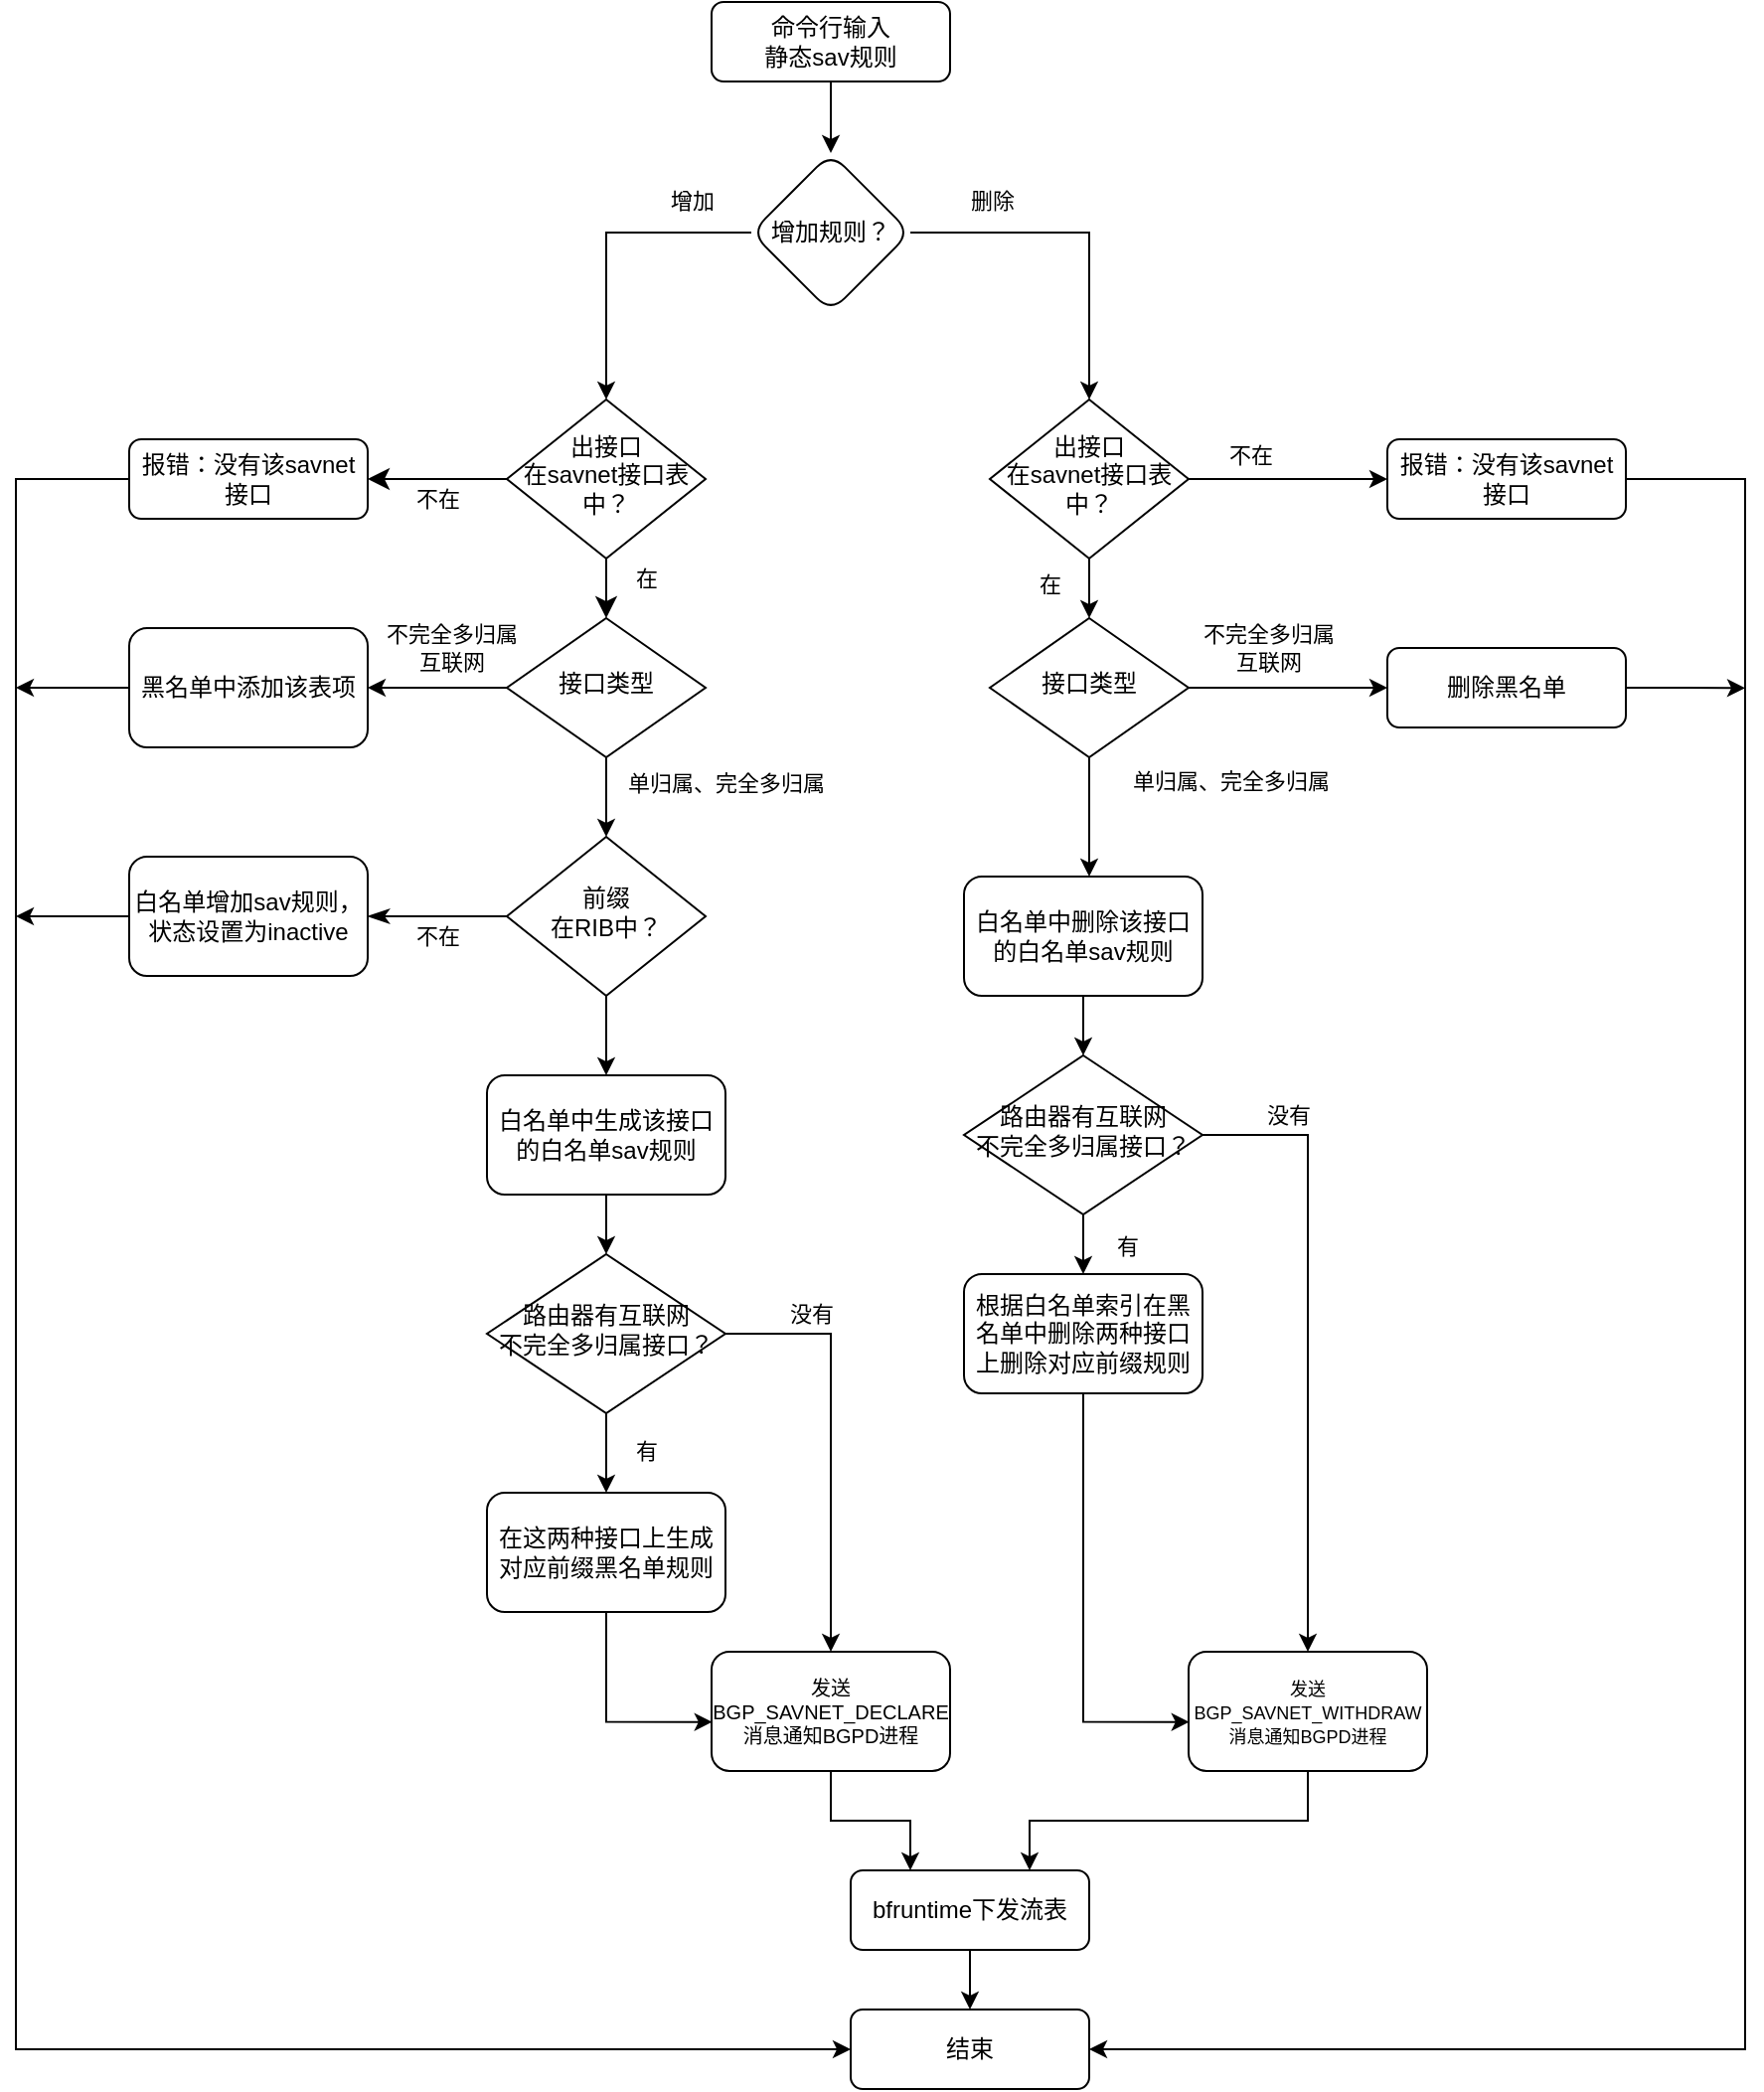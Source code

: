 <mxfile version="23.0.0" type="github" pages="6">
  <diagram id="C5RBs43oDa-KdzZeNtuy" name="Page-1">
    <mxGraphModel dx="2555" dy="2084" grid="1" gridSize="10" guides="1" tooltips="1" connect="1" arrows="1" fold="1" page="1" pageScale="1" pageWidth="827" pageHeight="1169" math="0" shadow="0">
      <root>
        <mxCell id="WIyWlLk6GJQsqaUBKTNV-0" />
        <mxCell id="WIyWlLk6GJQsqaUBKTNV-1" parent="WIyWlLk6GJQsqaUBKTNV-0" />
        <mxCell id="sOkfHLoV4uFdZrz1ryZe-4" value="" style="edgeStyle=orthogonalEdgeStyle;rounded=0;orthogonalLoop=1;jettySize=auto;html=1;exitX=0.5;exitY=1;exitDx=0;exitDy=0;" parent="WIyWlLk6GJQsqaUBKTNV-1" source="WIyWlLk6GJQsqaUBKTNV-3" target="sOkfHLoV4uFdZrz1ryZe-3" edge="1">
          <mxGeometry relative="1" as="geometry">
            <mxPoint x="297" y="20" as="sourcePoint" />
          </mxGeometry>
        </mxCell>
        <mxCell id="WIyWlLk6GJQsqaUBKTNV-3" value="命令行输入&lt;br&gt;静态sav规则" style="rounded=1;whiteSpace=wrap;html=1;fontSize=12;glass=0;strokeWidth=1;shadow=0;" parent="WIyWlLk6GJQsqaUBKTNV-1" vertex="1">
          <mxGeometry x="210" y="-30" width="120" height="40" as="geometry" />
        </mxCell>
        <mxCell id="WIyWlLk6GJQsqaUBKTNV-4" value="在" style="rounded=0;html=1;jettySize=auto;orthogonalLoop=1;fontSize=11;endArrow=classic;endFill=1;endSize=8;strokeWidth=1;shadow=0;labelBackgroundColor=none;edgeStyle=orthogonalEdgeStyle;entryX=0.5;entryY=0;entryDx=0;entryDy=0;" parent="WIyWlLk6GJQsqaUBKTNV-1" source="WIyWlLk6GJQsqaUBKTNV-6" target="zvvp0phdEBOQ2-SjyJMt-2" edge="1">
          <mxGeometry x="0.2" y="20" relative="1" as="geometry">
            <mxPoint as="offset" />
            <mxPoint x="157" y="290" as="targetPoint" />
          </mxGeometry>
        </mxCell>
        <mxCell id="WIyWlLk6GJQsqaUBKTNV-5" value="不在" style="edgeStyle=orthogonalEdgeStyle;rounded=0;html=1;jettySize=auto;orthogonalLoop=1;fontSize=11;endArrow=classic;endFill=1;endSize=8;strokeWidth=1;shadow=0;labelBackgroundColor=none;" parent="WIyWlLk6GJQsqaUBKTNV-1" source="WIyWlLk6GJQsqaUBKTNV-6" target="WIyWlLk6GJQsqaUBKTNV-7" edge="1">
          <mxGeometry y="10" relative="1" as="geometry">
            <mxPoint as="offset" />
          </mxGeometry>
        </mxCell>
        <mxCell id="WIyWlLk6GJQsqaUBKTNV-6" value="出接口&lt;br&gt;在savnet接口表中？" style="rhombus;whiteSpace=wrap;html=1;shadow=0;fontFamily=Helvetica;fontSize=12;align=center;strokeWidth=1;spacing=6;spacingTop=-4;" parent="WIyWlLk6GJQsqaUBKTNV-1" vertex="1">
          <mxGeometry x="107" y="170" width="100" height="80" as="geometry" />
        </mxCell>
        <mxCell id="WIyWlLk6GJQsqaUBKTNV-7" value="报错：没有该savnet接口" style="rounded=1;whiteSpace=wrap;html=1;fontSize=12;glass=0;strokeWidth=1;shadow=0;" parent="WIyWlLk6GJQsqaUBKTNV-1" vertex="1">
          <mxGeometry x="-83" y="190" width="120" height="40" as="geometry" />
        </mxCell>
        <mxCell id="sOkfHLoV4uFdZrz1ryZe-5" value="增加" style="edgeStyle=orthogonalEdgeStyle;rounded=0;orthogonalLoop=1;jettySize=auto;html=1;entryX=0.5;entryY=0;entryDx=0;entryDy=0;" parent="WIyWlLk6GJQsqaUBKTNV-1" source="sOkfHLoV4uFdZrz1ryZe-3" target="WIyWlLk6GJQsqaUBKTNV-6" edge="1">
          <mxGeometry x="-0.618" y="-16" relative="1" as="geometry">
            <mxPoint as="offset" />
          </mxGeometry>
        </mxCell>
        <mxCell id="sOkfHLoV4uFdZrz1ryZe-8" value="" style="edgeStyle=orthogonalEdgeStyle;rounded=0;orthogonalLoop=1;jettySize=auto;html=1;entryX=0.5;entryY=0;entryDx=0;entryDy=0;" parent="WIyWlLk6GJQsqaUBKTNV-1" source="sOkfHLoV4uFdZrz1ryZe-3" target="sOkfHLoV4uFdZrz1ryZe-11" edge="1">
          <mxGeometry relative="1" as="geometry">
            <mxPoint x="460.029" y="170" as="targetPoint" />
          </mxGeometry>
        </mxCell>
        <mxCell id="sOkfHLoV4uFdZrz1ryZe-9" value="删除" style="edgeLabel;html=1;align=center;verticalAlign=middle;resizable=0;points=[];" parent="sOkfHLoV4uFdZrz1ryZe-8" vertex="1" connectable="0">
          <mxGeometry x="-0.04" y="1" relative="1" as="geometry">
            <mxPoint x="-43" y="-15" as="offset" />
          </mxGeometry>
        </mxCell>
        <mxCell id="sOkfHLoV4uFdZrz1ryZe-3" value="增加规则？" style="rhombus;whiteSpace=wrap;html=1;rounded=1;glass=0;strokeWidth=1;shadow=0;" parent="WIyWlLk6GJQsqaUBKTNV-1" vertex="1">
          <mxGeometry x="230" y="46" width="80" height="80" as="geometry" />
        </mxCell>
        <mxCell id="sOkfHLoV4uFdZrz1ryZe-15" value="" style="edgeStyle=orthogonalEdgeStyle;rounded=0;orthogonalLoop=1;jettySize=auto;html=1;exitX=1;exitY=0.5;exitDx=0;exitDy=0;entryX=0;entryY=0.5;entryDx=0;entryDy=0;" parent="WIyWlLk6GJQsqaUBKTNV-1" source="sOkfHLoV4uFdZrz1ryZe-11" target="UGObc9jpRHtdredPz7N7-5" edge="1">
          <mxGeometry relative="1" as="geometry">
            <mxPoint x="830" y="240" as="sourcePoint" />
            <mxPoint x="530" y="210" as="targetPoint" />
          </mxGeometry>
        </mxCell>
        <mxCell id="zvvp0phdEBOQ2-SjyJMt-5" value="不在" style="edgeLabel;html=1;align=center;verticalAlign=middle;resizable=0;points=[];" vertex="1" connectable="0" parent="sOkfHLoV4uFdZrz1ryZe-15">
          <mxGeometry x="-0.32" y="1" relative="1" as="geometry">
            <mxPoint x="-3" y="-11" as="offset" />
          </mxGeometry>
        </mxCell>
        <mxCell id="zvvp0phdEBOQ2-SjyJMt-36" style="edgeStyle=orthogonalEdgeStyle;rounded=0;orthogonalLoop=1;jettySize=auto;html=1;exitX=0.5;exitY=1;exitDx=0;exitDy=0;entryX=0.5;entryY=0;entryDx=0;entryDy=0;" edge="1" parent="WIyWlLk6GJQsqaUBKTNV-1" source="sOkfHLoV4uFdZrz1ryZe-11" target="zvvp0phdEBOQ2-SjyJMt-35">
          <mxGeometry relative="1" as="geometry" />
        </mxCell>
        <mxCell id="zvvp0phdEBOQ2-SjyJMt-37" value="在" style="edgeLabel;html=1;align=center;verticalAlign=middle;resizable=0;points=[];" vertex="1" connectable="0" parent="zvvp0phdEBOQ2-SjyJMt-36">
          <mxGeometry x="-0.148" relative="1" as="geometry">
            <mxPoint x="-20" as="offset" />
          </mxGeometry>
        </mxCell>
        <mxCell id="sOkfHLoV4uFdZrz1ryZe-11" value="出接口&lt;br&gt;在savnet接口表中？" style="rhombus;whiteSpace=wrap;html=1;shadow=0;fontFamily=Helvetica;fontSize=12;align=center;strokeWidth=1;spacing=6;spacingTop=-4;" parent="WIyWlLk6GJQsqaUBKTNV-1" vertex="1">
          <mxGeometry x="350" y="170" width="100" height="80" as="geometry" />
        </mxCell>
        <mxCell id="zvvp0phdEBOQ2-SjyJMt-7" value="" style="edgeStyle=orthogonalEdgeStyle;rounded=0;orthogonalLoop=1;jettySize=auto;html=1;entryX=1;entryY=0.5;entryDx=0;entryDy=0;" edge="1" parent="WIyWlLk6GJQsqaUBKTNV-1" source="zvvp0phdEBOQ2-SjyJMt-2" target="zvvp0phdEBOQ2-SjyJMt-21">
          <mxGeometry relative="1" as="geometry">
            <mxPoint x="257" y="320" as="targetPoint" />
          </mxGeometry>
        </mxCell>
        <mxCell id="zvvp0phdEBOQ2-SjyJMt-8" value="不完全多归属&lt;br&gt;互联网" style="edgeLabel;html=1;align=center;verticalAlign=middle;resizable=0;points=[];" vertex="1" connectable="0" parent="zvvp0phdEBOQ2-SjyJMt-7">
          <mxGeometry x="-0.2" relative="1" as="geometry">
            <mxPoint y="-20" as="offset" />
          </mxGeometry>
        </mxCell>
        <mxCell id="zvvp0phdEBOQ2-SjyJMt-10" value="" style="edgeStyle=orthogonalEdgeStyle;rounded=0;orthogonalLoop=1;jettySize=auto;html=1;" edge="1" parent="WIyWlLk6GJQsqaUBKTNV-1" source="zvvp0phdEBOQ2-SjyJMt-2" target="UGObc9jpRHtdredPz7N7-3">
          <mxGeometry relative="1" as="geometry">
            <mxPoint x="157" y="410" as="targetPoint" />
          </mxGeometry>
        </mxCell>
        <mxCell id="zvvp0phdEBOQ2-SjyJMt-11" value="单归属、完全多归属" style="edgeLabel;html=1;align=center;verticalAlign=middle;resizable=0;points=[];" vertex="1" connectable="0" parent="zvvp0phdEBOQ2-SjyJMt-10">
          <mxGeometry relative="1" as="geometry">
            <mxPoint x="60" y="-7" as="offset" />
          </mxGeometry>
        </mxCell>
        <mxCell id="zvvp0phdEBOQ2-SjyJMt-2" value="接口类型" style="rhombus;whiteSpace=wrap;html=1;shadow=0;strokeWidth=1;spacing=6;spacingTop=-4;" vertex="1" parent="WIyWlLk6GJQsqaUBKTNV-1">
          <mxGeometry x="107" y="280" width="100" height="70" as="geometry" />
        </mxCell>
        <mxCell id="zvvp0phdEBOQ2-SjyJMt-13" value="" style="edgeStyle=orthogonalEdgeStyle;rounded=0;orthogonalLoop=1;jettySize=auto;html=1;exitX=0.5;exitY=1;exitDx=0;exitDy=0;" edge="1" parent="WIyWlLk6GJQsqaUBKTNV-1" source="zvvp0phdEBOQ2-SjyJMt-23" target="zvvp0phdEBOQ2-SjyJMt-12">
          <mxGeometry relative="1" as="geometry">
            <mxPoint x="157" y="616.67" as="sourcePoint" />
          </mxGeometry>
        </mxCell>
        <mxCell id="zvvp0phdEBOQ2-SjyJMt-16" value="" style="edgeStyle=orthogonalEdgeStyle;rounded=0;orthogonalLoop=1;jettySize=auto;html=1;" edge="1" parent="WIyWlLk6GJQsqaUBKTNV-1" source="zvvp0phdEBOQ2-SjyJMt-12" target="zvvp0phdEBOQ2-SjyJMt-24">
          <mxGeometry relative="1" as="geometry">
            <mxPoint x="157" y="776.67" as="targetPoint" />
          </mxGeometry>
        </mxCell>
        <mxCell id="zvvp0phdEBOQ2-SjyJMt-17" value="有" style="edgeLabel;html=1;align=center;verticalAlign=middle;resizable=0;points=[];" vertex="1" connectable="0" parent="zvvp0phdEBOQ2-SjyJMt-16">
          <mxGeometry x="-0.047" y="-1" relative="1" as="geometry">
            <mxPoint x="21" as="offset" />
          </mxGeometry>
        </mxCell>
        <mxCell id="zvvp0phdEBOQ2-SjyJMt-19" value="" style="edgeStyle=orthogonalEdgeStyle;rounded=0;orthogonalLoop=1;jettySize=auto;html=1;entryX=0.5;entryY=0;entryDx=0;entryDy=0;exitX=1;exitY=0.5;exitDx=0;exitDy=0;" edge="1" parent="WIyWlLk6GJQsqaUBKTNV-1" source="zvvp0phdEBOQ2-SjyJMt-12" target="zvvp0phdEBOQ2-SjyJMt-25">
          <mxGeometry relative="1" as="geometry">
            <mxPoint x="196.999" y="696.671" as="sourcePoint" />
            <mxPoint x="275.89" y="872.32" as="targetPoint" />
          </mxGeometry>
        </mxCell>
        <mxCell id="zvvp0phdEBOQ2-SjyJMt-26" value="没有" style="edgeLabel;html=1;align=center;verticalAlign=middle;resizable=0;points=[];" vertex="1" connectable="0" parent="zvvp0phdEBOQ2-SjyJMt-19">
          <mxGeometry x="-0.278" y="1" relative="1" as="geometry">
            <mxPoint x="-11" y="-34" as="offset" />
          </mxGeometry>
        </mxCell>
        <mxCell id="zvvp0phdEBOQ2-SjyJMt-12" value="路由器有互联网&lt;br&gt;不完全多归属接口？" style="rhombus;whiteSpace=wrap;html=1;shadow=0;strokeWidth=1;spacing=6;spacingTop=-4;" vertex="1" parent="WIyWlLk6GJQsqaUBKTNV-1">
          <mxGeometry x="97" y="600" width="120" height="80" as="geometry" />
        </mxCell>
        <mxCell id="UGObc9jpRHtdredPz7N7-13" style="edgeStyle=orthogonalEdgeStyle;rounded=0;orthogonalLoop=1;jettySize=auto;html=1;" edge="1" parent="WIyWlLk6GJQsqaUBKTNV-1" source="zvvp0phdEBOQ2-SjyJMt-21">
          <mxGeometry relative="1" as="geometry">
            <mxPoint x="-140" y="315" as="targetPoint" />
          </mxGeometry>
        </mxCell>
        <mxCell id="zvvp0phdEBOQ2-SjyJMt-21" value="黑名单中添加该表项" style="rounded=1;whiteSpace=wrap;html=1;" vertex="1" parent="WIyWlLk6GJQsqaUBKTNV-1">
          <mxGeometry x="-83" y="285" width="120" height="60" as="geometry" />
        </mxCell>
        <mxCell id="zvvp0phdEBOQ2-SjyJMt-23" value="白名单中生成该接口的白名单sav规则" style="rounded=1;whiteSpace=wrap;html=1;" vertex="1" parent="WIyWlLk6GJQsqaUBKTNV-1">
          <mxGeometry x="97" y="510.0" width="120" height="60" as="geometry" />
        </mxCell>
        <mxCell id="zvvp0phdEBOQ2-SjyJMt-24" value="在这两种接口上生成对应前缀黑名单规则" style="rounded=1;whiteSpace=wrap;html=1;" vertex="1" parent="WIyWlLk6GJQsqaUBKTNV-1">
          <mxGeometry x="97" y="720" width="120" height="60" as="geometry" />
        </mxCell>
        <mxCell id="zvvp0phdEBOQ2-SjyJMt-30" style="edgeStyle=orthogonalEdgeStyle;rounded=0;orthogonalLoop=1;jettySize=auto;html=1;exitX=0.5;exitY=1;exitDx=0;exitDy=0;entryX=0.25;entryY=0;entryDx=0;entryDy=0;" edge="1" parent="WIyWlLk6GJQsqaUBKTNV-1" source="zvvp0phdEBOQ2-SjyJMt-25" target="zvvp0phdEBOQ2-SjyJMt-29">
          <mxGeometry relative="1" as="geometry">
            <mxPoint x="367" y="996.67" as="targetPoint" />
          </mxGeometry>
        </mxCell>
        <mxCell id="zvvp0phdEBOQ2-SjyJMt-25" value="发送BGP_SAVNET_DECLARE消息通知BGPD进程" style="rounded=1;whiteSpace=wrap;html=1;fontSize=10;" vertex="1" parent="WIyWlLk6GJQsqaUBKTNV-1">
          <mxGeometry x="210" y="800" width="120" height="60" as="geometry" />
        </mxCell>
        <mxCell id="zvvp0phdEBOQ2-SjyJMt-28" style="edgeStyle=orthogonalEdgeStyle;rounded=0;orthogonalLoop=1;jettySize=auto;html=1;exitX=0.5;exitY=1;exitDx=0;exitDy=0;entryX=0.003;entryY=0.589;entryDx=0;entryDy=0;entryPerimeter=0;" edge="1" parent="WIyWlLk6GJQsqaUBKTNV-1" source="zvvp0phdEBOQ2-SjyJMt-24" target="zvvp0phdEBOQ2-SjyJMt-25">
          <mxGeometry relative="1" as="geometry" />
        </mxCell>
        <mxCell id="UGObc9jpRHtdredPz7N7-8" style="edgeStyle=orthogonalEdgeStyle;rounded=0;orthogonalLoop=1;jettySize=auto;html=1;" edge="1" parent="WIyWlLk6GJQsqaUBKTNV-1" source="zvvp0phdEBOQ2-SjyJMt-29" target="UGObc9jpRHtdredPz7N7-7">
          <mxGeometry relative="1" as="geometry" />
        </mxCell>
        <mxCell id="zvvp0phdEBOQ2-SjyJMt-29" value="bfruntime下发流表" style="rounded=1;whiteSpace=wrap;html=1;" vertex="1" parent="WIyWlLk6GJQsqaUBKTNV-1">
          <mxGeometry x="280" y="910" width="120" height="40" as="geometry" />
        </mxCell>
        <mxCell id="zvvp0phdEBOQ2-SjyJMt-31" value="" style="edgeStyle=orthogonalEdgeStyle;rounded=0;orthogonalLoop=1;jettySize=auto;html=1;entryX=0;entryY=0.5;entryDx=0;entryDy=0;" edge="1" parent="WIyWlLk6GJQsqaUBKTNV-1" source="zvvp0phdEBOQ2-SjyJMt-35" target="zvvp0phdEBOQ2-SjyJMt-38">
          <mxGeometry relative="1" as="geometry">
            <mxPoint x="500" y="320" as="targetPoint" />
          </mxGeometry>
        </mxCell>
        <mxCell id="zvvp0phdEBOQ2-SjyJMt-32" value="不完全多归属&lt;br&gt;互联网" style="edgeLabel;html=1;align=center;verticalAlign=middle;resizable=0;points=[];" vertex="1" connectable="0" parent="zvvp0phdEBOQ2-SjyJMt-31">
          <mxGeometry x="-0.2" relative="1" as="geometry">
            <mxPoint y="-20" as="offset" />
          </mxGeometry>
        </mxCell>
        <mxCell id="zvvp0phdEBOQ2-SjyJMt-33" value="" style="edgeStyle=orthogonalEdgeStyle;rounded=0;orthogonalLoop=1;jettySize=auto;html=1;" edge="1" parent="WIyWlLk6GJQsqaUBKTNV-1" source="zvvp0phdEBOQ2-SjyJMt-35">
          <mxGeometry relative="1" as="geometry">
            <mxPoint x="400" y="410" as="targetPoint" />
          </mxGeometry>
        </mxCell>
        <mxCell id="zvvp0phdEBOQ2-SjyJMt-34" value="单归属、完全多归属" style="edgeLabel;html=1;align=center;verticalAlign=middle;resizable=0;points=[];" vertex="1" connectable="0" parent="zvvp0phdEBOQ2-SjyJMt-33">
          <mxGeometry relative="1" as="geometry">
            <mxPoint x="70" y="-18" as="offset" />
          </mxGeometry>
        </mxCell>
        <mxCell id="zvvp0phdEBOQ2-SjyJMt-35" value="接口类型" style="rhombus;whiteSpace=wrap;html=1;shadow=0;strokeWidth=1;spacing=6;spacingTop=-4;" vertex="1" parent="WIyWlLk6GJQsqaUBKTNV-1">
          <mxGeometry x="350" y="280" width="100" height="70" as="geometry" />
        </mxCell>
        <mxCell id="UGObc9jpRHtdredPz7N7-16" style="edgeStyle=orthogonalEdgeStyle;rounded=0;orthogonalLoop=1;jettySize=auto;html=1;exitX=1;exitY=0.5;exitDx=0;exitDy=0;" edge="1" parent="WIyWlLk6GJQsqaUBKTNV-1" source="zvvp0phdEBOQ2-SjyJMt-38">
          <mxGeometry relative="1" as="geometry">
            <mxPoint x="730" y="315.167" as="targetPoint" />
          </mxGeometry>
        </mxCell>
        <mxCell id="zvvp0phdEBOQ2-SjyJMt-38" value="删除黑名单" style="rounded=1;whiteSpace=wrap;html=1;" vertex="1" parent="WIyWlLk6GJQsqaUBKTNV-1">
          <mxGeometry x="550" y="295" width="120" height="40" as="geometry" />
        </mxCell>
        <mxCell id="zvvp0phdEBOQ2-SjyJMt-48" style="edgeStyle=orthogonalEdgeStyle;rounded=0;orthogonalLoop=1;jettySize=auto;html=1;entryX=0.5;entryY=0;entryDx=0;entryDy=0;" edge="1" parent="WIyWlLk6GJQsqaUBKTNV-1" source="zvvp0phdEBOQ2-SjyJMt-39" target="zvvp0phdEBOQ2-SjyJMt-44">
          <mxGeometry relative="1" as="geometry" />
        </mxCell>
        <mxCell id="zvvp0phdEBOQ2-SjyJMt-39" value="白名单中删除该接口的白名单sav规则" style="rounded=1;whiteSpace=wrap;html=1;" vertex="1" parent="WIyWlLk6GJQsqaUBKTNV-1">
          <mxGeometry x="337" y="410" width="120" height="60" as="geometry" />
        </mxCell>
        <mxCell id="zvvp0phdEBOQ2-SjyJMt-40" value="" style="edgeStyle=orthogonalEdgeStyle;rounded=0;orthogonalLoop=1;jettySize=auto;html=1;entryX=0.5;entryY=0;entryDx=0;entryDy=0;" edge="1" parent="WIyWlLk6GJQsqaUBKTNV-1" source="zvvp0phdEBOQ2-SjyJMt-44" target="zvvp0phdEBOQ2-SjyJMt-45">
          <mxGeometry relative="1" as="geometry">
            <mxPoint x="400" y="630" as="targetPoint" />
          </mxGeometry>
        </mxCell>
        <mxCell id="zvvp0phdEBOQ2-SjyJMt-41" value="有" style="edgeLabel;html=1;align=center;verticalAlign=middle;resizable=0;points=[];" vertex="1" connectable="0" parent="zvvp0phdEBOQ2-SjyJMt-40">
          <mxGeometry x="-0.047" y="-1" relative="1" as="geometry">
            <mxPoint x="21" as="offset" />
          </mxGeometry>
        </mxCell>
        <mxCell id="zvvp0phdEBOQ2-SjyJMt-42" value="" style="edgeStyle=orthogonalEdgeStyle;rounded=0;orthogonalLoop=1;jettySize=auto;html=1;entryX=0.5;entryY=0;entryDx=0;entryDy=0;exitX=1;exitY=0.5;exitDx=0;exitDy=0;" edge="1" parent="WIyWlLk6GJQsqaUBKTNV-1" target="zvvp0phdEBOQ2-SjyJMt-46" source="zvvp0phdEBOQ2-SjyJMt-44">
          <mxGeometry relative="1" as="geometry">
            <mxPoint x="439.999" y="550.001" as="sourcePoint" />
            <mxPoint x="518.89" y="725.65" as="targetPoint" />
          </mxGeometry>
        </mxCell>
        <mxCell id="zvvp0phdEBOQ2-SjyJMt-43" value="没有" style="edgeLabel;html=1;align=center;verticalAlign=middle;resizable=0;points=[];" vertex="1" connectable="0" parent="zvvp0phdEBOQ2-SjyJMt-42">
          <mxGeometry x="-0.278" y="1" relative="1" as="geometry">
            <mxPoint x="-11" y="-70" as="offset" />
          </mxGeometry>
        </mxCell>
        <mxCell id="zvvp0phdEBOQ2-SjyJMt-44" value="路由器有互联网&lt;br&gt;不完全多归属接口？" style="rhombus;whiteSpace=wrap;html=1;shadow=0;strokeWidth=1;spacing=6;spacingTop=-4;" vertex="1" parent="WIyWlLk6GJQsqaUBKTNV-1">
          <mxGeometry x="337" y="500" width="120" height="80" as="geometry" />
        </mxCell>
        <mxCell id="zvvp0phdEBOQ2-SjyJMt-45" value="根据白名单索引在黑名单中删除两种接口上删除对应前缀规则" style="rounded=1;whiteSpace=wrap;html=1;" vertex="1" parent="WIyWlLk6GJQsqaUBKTNV-1">
          <mxGeometry x="337" y="610" width="120" height="60" as="geometry" />
        </mxCell>
        <mxCell id="zvvp0phdEBOQ2-SjyJMt-49" style="edgeStyle=orthogonalEdgeStyle;rounded=0;orthogonalLoop=1;jettySize=auto;html=1;exitX=0.5;exitY=1;exitDx=0;exitDy=0;entryX=0.75;entryY=0;entryDx=0;entryDy=0;" edge="1" parent="WIyWlLk6GJQsqaUBKTNV-1" source="zvvp0phdEBOQ2-SjyJMt-46" target="zvvp0phdEBOQ2-SjyJMt-29">
          <mxGeometry relative="1" as="geometry" />
        </mxCell>
        <mxCell id="zvvp0phdEBOQ2-SjyJMt-46" value="&lt;font style=&quot;font-size: 9px;&quot;&gt;发送BGP_SAVNET_WITHDRAW消息通知BGPD进程&lt;/font&gt;" style="rounded=1;whiteSpace=wrap;html=1;fontSize=10;" vertex="1" parent="WIyWlLk6GJQsqaUBKTNV-1">
          <mxGeometry x="450" y="800" width="120" height="60" as="geometry" />
        </mxCell>
        <mxCell id="zvvp0phdEBOQ2-SjyJMt-47" style="edgeStyle=orthogonalEdgeStyle;rounded=0;orthogonalLoop=1;jettySize=auto;html=1;exitX=0.5;exitY=1;exitDx=0;exitDy=0;entryX=0.003;entryY=0.589;entryDx=0;entryDy=0;entryPerimeter=0;" edge="1" parent="WIyWlLk6GJQsqaUBKTNV-1" source="zvvp0phdEBOQ2-SjyJMt-45" target="zvvp0phdEBOQ2-SjyJMt-46">
          <mxGeometry relative="1" as="geometry" />
        </mxCell>
        <mxCell id="UGObc9jpRHtdredPz7N7-1" value="不在" style="edgeStyle=orthogonalEdgeStyle;rounded=0;html=1;jettySize=auto;orthogonalLoop=1;fontSize=11;endArrow=classicThin;endFill=1;endSize=8;strokeWidth=1;shadow=0;labelBackgroundColor=none;" edge="1" parent="WIyWlLk6GJQsqaUBKTNV-1" source="UGObc9jpRHtdredPz7N7-3" target="UGObc9jpRHtdredPz7N7-4">
          <mxGeometry y="10" relative="1" as="geometry">
            <mxPoint as="offset" />
          </mxGeometry>
        </mxCell>
        <mxCell id="UGObc9jpRHtdredPz7N7-6" style="edgeStyle=orthogonalEdgeStyle;rounded=0;orthogonalLoop=1;jettySize=auto;html=1;exitX=0.5;exitY=1;exitDx=0;exitDy=0;" edge="1" parent="WIyWlLk6GJQsqaUBKTNV-1" source="UGObc9jpRHtdredPz7N7-3" target="zvvp0phdEBOQ2-SjyJMt-23">
          <mxGeometry relative="1" as="geometry" />
        </mxCell>
        <mxCell id="UGObc9jpRHtdredPz7N7-3" value="前缀&lt;br&gt;在RIB中？" style="rhombus;whiteSpace=wrap;html=1;shadow=0;fontFamily=Helvetica;fontSize=12;align=center;strokeWidth=1;spacing=6;spacingTop=-4;" vertex="1" parent="WIyWlLk6GJQsqaUBKTNV-1">
          <mxGeometry x="107" y="390" width="100" height="80" as="geometry" />
        </mxCell>
        <mxCell id="UGObc9jpRHtdredPz7N7-14" style="edgeStyle=orthogonalEdgeStyle;rounded=0;orthogonalLoop=1;jettySize=auto;html=1;" edge="1" parent="WIyWlLk6GJQsqaUBKTNV-1" source="UGObc9jpRHtdredPz7N7-4">
          <mxGeometry relative="1" as="geometry">
            <mxPoint x="-140" y="430" as="targetPoint" />
          </mxGeometry>
        </mxCell>
        <mxCell id="UGObc9jpRHtdredPz7N7-4" value="白名单增加sav规则，状态设置为inactive" style="rounded=1;whiteSpace=wrap;html=1;fontSize=12;glass=0;strokeWidth=1;shadow=0;" vertex="1" parent="WIyWlLk6GJQsqaUBKTNV-1">
          <mxGeometry x="-83" y="400" width="120" height="60" as="geometry" />
        </mxCell>
        <mxCell id="UGObc9jpRHtdredPz7N7-15" style="edgeStyle=orthogonalEdgeStyle;rounded=0;orthogonalLoop=1;jettySize=auto;html=1;entryX=1;entryY=0.5;entryDx=0;entryDy=0;" edge="1" parent="WIyWlLk6GJQsqaUBKTNV-1" source="UGObc9jpRHtdredPz7N7-5" target="UGObc9jpRHtdredPz7N7-7">
          <mxGeometry relative="1" as="geometry">
            <Array as="points">
              <mxPoint x="730" y="210" />
              <mxPoint x="730" y="1000" />
            </Array>
          </mxGeometry>
        </mxCell>
        <mxCell id="UGObc9jpRHtdredPz7N7-5" value="报错：没有该savnet接口" style="rounded=1;whiteSpace=wrap;html=1;fontSize=12;glass=0;strokeWidth=1;shadow=0;" vertex="1" parent="WIyWlLk6GJQsqaUBKTNV-1">
          <mxGeometry x="550" y="190" width="120" height="40" as="geometry" />
        </mxCell>
        <mxCell id="UGObc9jpRHtdredPz7N7-7" value="结束" style="rounded=1;whiteSpace=wrap;html=1;" vertex="1" parent="WIyWlLk6GJQsqaUBKTNV-1">
          <mxGeometry x="280" y="980" width="120" height="40" as="geometry" />
        </mxCell>
        <mxCell id="UGObc9jpRHtdredPz7N7-9" style="edgeStyle=orthogonalEdgeStyle;rounded=0;orthogonalLoop=1;jettySize=auto;html=1;exitX=0;exitY=0.5;exitDx=0;exitDy=0;entryX=0;entryY=0.5;entryDx=0;entryDy=0;" edge="1" parent="WIyWlLk6GJQsqaUBKTNV-1" source="WIyWlLk6GJQsqaUBKTNV-7" target="UGObc9jpRHtdredPz7N7-7">
          <mxGeometry relative="1" as="geometry">
            <mxPoint x="330" y="1000" as="targetPoint" />
            <Array as="points">
              <mxPoint x="-140" y="210" />
              <mxPoint x="-140" y="1000" />
            </Array>
          </mxGeometry>
        </mxCell>
      </root>
    </mxGraphModel>
  </diagram>
  <diagram id="G7KJD26BnXTB1K1rw4Ki" name="第 2 页">
    <mxGraphModel dx="1185" dy="1796" grid="1" gridSize="10" guides="1" tooltips="1" connect="1" arrows="1" fold="1" page="1" pageScale="1" pageWidth="827" pageHeight="1169" math="0" shadow="0">
      <root>
        <mxCell id="0" />
        <mxCell id="1" parent="0" />
        <mxCell id="PPj-uqhimi7uNAB7kXMs-2" value="" style="edgeStyle=orthogonalEdgeStyle;rounded=0;orthogonalLoop=1;jettySize=auto;html=1;" edge="1" parent="1" source="23TfupfvgyzuIX6kTMrO-2" target="PPj-uqhimi7uNAB7kXMs-1">
          <mxGeometry relative="1" as="geometry" />
        </mxCell>
        <mxCell id="23TfupfvgyzuIX6kTMrO-2" value="接收到EntryMsg" style="rounded=1;whiteSpace=wrap;html=1;fontSize=12;glass=0;strokeWidth=1;shadow=0;" vertex="1" parent="1">
          <mxGeometry x="160" y="-100" width="120" height="40" as="geometry" />
        </mxCell>
        <mxCell id="23TfupfvgyzuIX6kTMrO-3" value="在" style="rounded=0;html=1;jettySize=auto;orthogonalLoop=1;endArrow=classic;endFill=1;strokeWidth=1;shadow=0;edgeStyle=orthogonalEdgeStyle;" edge="1" parent="1" source="23TfupfvgyzuIX6kTMrO-5" target="23TfupfvgyzuIX6kTMrO-10">
          <mxGeometry y="20" relative="1" as="geometry">
            <mxPoint as="offset" />
          </mxGeometry>
        </mxCell>
        <mxCell id="23TfupfvgyzuIX6kTMrO-59" value="" style="edgeStyle=orthogonalEdgeStyle;rounded=0;orthogonalLoop=1;jettySize=auto;html=1;" edge="1" parent="1" source="23TfupfvgyzuIX6kTMrO-5" target="23TfupfvgyzuIX6kTMrO-56">
          <mxGeometry relative="1" as="geometry" />
        </mxCell>
        <mxCell id="23TfupfvgyzuIX6kTMrO-60" value="不在" style="edgeLabel;html=1;align=center;verticalAlign=middle;resizable=0;points=[];" vertex="1" connectable="0" parent="23TfupfvgyzuIX6kTMrO-59">
          <mxGeometry x="-0.321" y="-1" relative="1" as="geometry">
            <mxPoint y="-21" as="offset" />
          </mxGeometry>
        </mxCell>
        <mxCell id="23TfupfvgyzuIX6kTMrO-5" value="出接口&lt;br&gt;在savnet接口表中？" style="rhombus;whiteSpace=wrap;html=1;shadow=0;fontFamily=Helvetica;fontSize=12;align=center;strokeWidth=1;spacing=6;spacingTop=-4;" vertex="1" parent="1">
          <mxGeometry x="30" y="128" width="100" height="80" as="geometry" />
        </mxCell>
        <mxCell id="23TfupfvgyzuIX6kTMrO-6" value="报错：没有该savnet接口" style="rounded=1;whiteSpace=wrap;html=1;fontSize=12;glass=0;strokeWidth=1;shadow=0;" vertex="1" parent="1">
          <mxGeometry x="490" y="148" width="120" height="40" as="geometry" />
        </mxCell>
        <mxCell id="23TfupfvgyzuIX6kTMrO-7" value="不在" style="edgeStyle=orthogonalEdgeStyle;rounded=0;html=1;jettySize=auto;orthogonalLoop=1;fontSize=11;endArrow=classic;endFill=1;endSize=8;strokeWidth=1;shadow=0;labelBackgroundColor=none;" edge="1" parent="1" source="23TfupfvgyzuIX6kTMrO-10" target="23TfupfvgyzuIX6kTMrO-11">
          <mxGeometry y="10" relative="1" as="geometry">
            <mxPoint as="offset" />
          </mxGeometry>
        </mxCell>
        <mxCell id="23TfupfvgyzuIX6kTMrO-8" value="" style="edgeStyle=orthogonalEdgeStyle;rounded=0;orthogonalLoop=1;jettySize=auto;html=1;" edge="1" parent="1" source="23TfupfvgyzuIX6kTMrO-10" target="23TfupfvgyzuIX6kTMrO-25">
          <mxGeometry relative="1" as="geometry" />
        </mxCell>
        <mxCell id="23TfupfvgyzuIX6kTMrO-9" value="在" style="edgeLabel;html=1;align=center;verticalAlign=middle;resizable=0;points=[];" vertex="1" connectable="0" parent="23TfupfvgyzuIX6kTMrO-8">
          <mxGeometry x="-0.192" y="3" relative="1" as="geometry">
            <mxPoint x="7" as="offset" />
          </mxGeometry>
        </mxCell>
        <mxCell id="23TfupfvgyzuIX6kTMrO-10" value="前缀&lt;br&gt;在RIB中？" style="rhombus;whiteSpace=wrap;html=1;shadow=0;fontFamily=Helvetica;fontSize=12;align=center;strokeWidth=1;spacing=6;spacingTop=-4;" vertex="1" parent="1">
          <mxGeometry x="30" y="248" width="100" height="80" as="geometry" />
        </mxCell>
        <mxCell id="23TfupfvgyzuIX6kTMrO-11" value="在savnet表中增加sav规则，状态设置为inactive" style="rounded=1;whiteSpace=wrap;html=1;fontSize=12;glass=0;strokeWidth=1;shadow=0;" vertex="1" parent="1">
          <mxGeometry x="170" y="263" width="120" height="50" as="geometry" />
        </mxCell>
        <mxCell id="23TfupfvgyzuIX6kTMrO-12" value="增加" style="edgeStyle=orthogonalEdgeStyle;rounded=0;orthogonalLoop=1;jettySize=auto;html=1;entryX=0.5;entryY=0;entryDx=0;entryDy=0;" edge="1" parent="1" source="23TfupfvgyzuIX6kTMrO-15" target="23TfupfvgyzuIX6kTMrO-5">
          <mxGeometry x="-0.556" y="-10" relative="1" as="geometry">
            <mxPoint as="offset" />
          </mxGeometry>
        </mxCell>
        <mxCell id="23TfupfvgyzuIX6kTMrO-13" value="" style="edgeStyle=orthogonalEdgeStyle;rounded=0;orthogonalLoop=1;jettySize=auto;html=1;entryX=0.5;entryY=0;entryDx=0;entryDy=0;" edge="1" parent="1" source="23TfupfvgyzuIX6kTMrO-15" target="23TfupfvgyzuIX6kTMrO-20">
          <mxGeometry relative="1" as="geometry">
            <mxPoint x="460.029" y="170" as="targetPoint" />
          </mxGeometry>
        </mxCell>
        <mxCell id="23TfupfvgyzuIX6kTMrO-14" value="删除" style="edgeLabel;html=1;align=center;verticalAlign=middle;resizable=0;points=[];" vertex="1" connectable="0" parent="23TfupfvgyzuIX6kTMrO-13">
          <mxGeometry x="-0.04" y="1" relative="1" as="geometry">
            <mxPoint x="-66" y="-9" as="offset" />
          </mxGeometry>
        </mxCell>
        <mxCell id="23TfupfvgyzuIX6kTMrO-15" value="增加规则？" style="rhombus;whiteSpace=wrap;html=1;rounded=1;glass=0;strokeWidth=1;shadow=0;" vertex="1" parent="1">
          <mxGeometry x="180" y="50" width="80" height="80" as="geometry" />
        </mxCell>
        <mxCell id="23TfupfvgyzuIX6kTMrO-16" value="" style="edgeStyle=orthogonalEdgeStyle;rounded=0;orthogonalLoop=1;jettySize=auto;html=1;" edge="1" parent="1" source="23TfupfvgyzuIX6kTMrO-20" target="23TfupfvgyzuIX6kTMrO-6">
          <mxGeometry relative="1" as="geometry" />
        </mxCell>
        <mxCell id="23TfupfvgyzuIX6kTMrO-17" value="不在" style="edgeLabel;html=1;align=center;verticalAlign=middle;resizable=0;points=[];" vertex="1" connectable="0" parent="23TfupfvgyzuIX6kTMrO-16">
          <mxGeometry x="-0.32" y="1" relative="1" as="geometry">
            <mxPoint x="-3" y="-11" as="offset" />
          </mxGeometry>
        </mxCell>
        <mxCell id="23TfupfvgyzuIX6kTMrO-18" style="edgeStyle=orthogonalEdgeStyle;rounded=0;orthogonalLoop=1;jettySize=auto;html=1;exitX=0.5;exitY=1;exitDx=0;exitDy=0;entryX=0.5;entryY=0;entryDx=0;entryDy=0;" edge="1" parent="1" source="23TfupfvgyzuIX6kTMrO-20" target="23TfupfvgyzuIX6kTMrO-43">
          <mxGeometry relative="1" as="geometry" />
        </mxCell>
        <mxCell id="23TfupfvgyzuIX6kTMrO-19" value="在" style="edgeLabel;html=1;align=center;verticalAlign=middle;resizable=0;points=[];" vertex="1" connectable="0" parent="23TfupfvgyzuIX6kTMrO-18">
          <mxGeometry x="-0.148" relative="1" as="geometry">
            <mxPoint x="-20" as="offset" />
          </mxGeometry>
        </mxCell>
        <mxCell id="23TfupfvgyzuIX6kTMrO-20" value="出接口&lt;br&gt;在savnet接口表中？" style="rhombus;whiteSpace=wrap;html=1;shadow=0;fontFamily=Helvetica;fontSize=12;align=center;strokeWidth=1;spacing=6;spacingTop=-4;" vertex="1" parent="1">
          <mxGeometry x="350" y="128" width="100" height="80" as="geometry" />
        </mxCell>
        <mxCell id="23TfupfvgyzuIX6kTMrO-21" value="" style="edgeStyle=orthogonalEdgeStyle;rounded=0;orthogonalLoop=1;jettySize=auto;html=1;" edge="1" parent="1" source="23TfupfvgyzuIX6kTMrO-25">
          <mxGeometry relative="1" as="geometry">
            <mxPoint x="180" y="408" as="targetPoint" />
          </mxGeometry>
        </mxCell>
        <mxCell id="23TfupfvgyzuIX6kTMrO-22" value="不完全多归属&lt;br&gt;互联网" style="edgeLabel;html=1;align=center;verticalAlign=middle;resizable=0;points=[];" vertex="1" connectable="0" parent="23TfupfvgyzuIX6kTMrO-21">
          <mxGeometry x="-0.2" relative="1" as="geometry">
            <mxPoint y="-20" as="offset" />
          </mxGeometry>
        </mxCell>
        <mxCell id="23TfupfvgyzuIX6kTMrO-23" value="" style="edgeStyle=orthogonalEdgeStyle;rounded=0;orthogonalLoop=1;jettySize=auto;html=1;" edge="1" parent="1" target="23TfupfvgyzuIX6kTMrO-33">
          <mxGeometry relative="1" as="geometry">
            <mxPoint x="80" y="610" as="targetPoint" />
            <mxPoint x="80" y="592" as="sourcePoint" />
          </mxGeometry>
        </mxCell>
        <mxCell id="23TfupfvgyzuIX6kTMrO-24" value="单归属、完全多归属" style="edgeLabel;html=1;align=center;verticalAlign=middle;resizable=0;points=[];" vertex="1" connectable="0" parent="23TfupfvgyzuIX6kTMrO-23">
          <mxGeometry x="-0.071" relative="1" as="geometry">
            <mxPoint x="60" y="-143" as="offset" />
          </mxGeometry>
        </mxCell>
        <mxCell id="PPj-uqhimi7uNAB7kXMs-5" style="edgeStyle=orthogonalEdgeStyle;rounded=0;orthogonalLoop=1;jettySize=auto;html=1;exitX=0.5;exitY=1;exitDx=0;exitDy=0;entryX=0.5;entryY=0;entryDx=0;entryDy=0;" edge="1" parent="1" source="23TfupfvgyzuIX6kTMrO-25" target="PPj-uqhimi7uNAB7kXMs-4">
          <mxGeometry relative="1" as="geometry" />
        </mxCell>
        <mxCell id="23TfupfvgyzuIX6kTMrO-25" value="接口类型" style="rhombus;whiteSpace=wrap;html=1;shadow=0;strokeWidth=1;spacing=6;spacingTop=-4;" vertex="1" parent="1">
          <mxGeometry x="40" y="368" width="80" height="80" as="geometry" />
        </mxCell>
        <mxCell id="23TfupfvgyzuIX6kTMrO-26" value="" style="edgeStyle=orthogonalEdgeStyle;rounded=0;orthogonalLoop=1;jettySize=auto;html=1;" edge="1" parent="1" target="23TfupfvgyzuIX6kTMrO-31" source="23TfupfvgyzuIX6kTMrO-33">
          <mxGeometry relative="1" as="geometry">
            <mxPoint x="80" y="670" as="sourcePoint" />
          </mxGeometry>
        </mxCell>
        <mxCell id="23TfupfvgyzuIX6kTMrO-27" value="" style="edgeStyle=orthogonalEdgeStyle;rounded=0;orthogonalLoop=1;jettySize=auto;html=1;" edge="1" parent="1" source="23TfupfvgyzuIX6kTMrO-31">
          <mxGeometry relative="1" as="geometry">
            <mxPoint x="80" y="830" as="targetPoint" />
          </mxGeometry>
        </mxCell>
        <mxCell id="23TfupfvgyzuIX6kTMrO-28" value="有" style="edgeLabel;html=1;align=center;verticalAlign=middle;resizable=0;points=[];" vertex="1" connectable="0" parent="23TfupfvgyzuIX6kTMrO-27">
          <mxGeometry x="-0.047" y="-1" relative="1" as="geometry">
            <mxPoint x="21" as="offset" />
          </mxGeometry>
        </mxCell>
        <mxCell id="23TfupfvgyzuIX6kTMrO-29" value="" style="edgeStyle=orthogonalEdgeStyle;rounded=0;orthogonalLoop=1;jettySize=auto;html=1;entryX=0.5;entryY=0;entryDx=0;entryDy=0;exitX=1;exitY=0.5;exitDx=0;exitDy=0;" edge="1" parent="1" target="23TfupfvgyzuIX6kTMrO-36" source="23TfupfvgyzuIX6kTMrO-31">
          <mxGeometry relative="1" as="geometry">
            <mxPoint x="119.999" y="750.001" as="sourcePoint" />
            <mxPoint x="198.89" y="925.65" as="targetPoint" />
          </mxGeometry>
        </mxCell>
        <mxCell id="23TfupfvgyzuIX6kTMrO-30" value="没有" style="edgeLabel;html=1;align=center;verticalAlign=middle;resizable=0;points=[];" vertex="1" connectable="0" parent="23TfupfvgyzuIX6kTMrO-29">
          <mxGeometry x="-0.278" y="1" relative="1" as="geometry">
            <mxPoint as="offset" />
          </mxGeometry>
        </mxCell>
        <mxCell id="23TfupfvgyzuIX6kTMrO-31" value="路由器是否有互联网、不完全多归属接口？" style="rhombus;whiteSpace=wrap;html=1;shadow=0;strokeWidth=1;spacing=6;spacingTop=-4;" vertex="1" parent="1">
          <mxGeometry x="40" y="690" width="80" height="80" as="geometry" />
        </mxCell>
        <mxCell id="23TfupfvgyzuIX6kTMrO-32" value="报错？不应该有这样的SPA，不处理这个事件" style="rounded=1;whiteSpace=wrap;html=1;fillColor=#E0FF14;" vertex="1" parent="1">
          <mxGeometry x="180" y="378" width="120" height="60" as="geometry" />
        </mxCell>
        <mxCell id="23TfupfvgyzuIX6kTMrO-33" value="savnet表中生成该接口的白名单sav规则" style="rounded=1;whiteSpace=wrap;html=1;" vertex="1" parent="1">
          <mxGeometry x="20" y="610" width="120" height="60" as="geometry" />
        </mxCell>
        <mxCell id="23TfupfvgyzuIX6kTMrO-34" value="在这两种接口上生成对应前缀黑名单规则" style="rounded=1;whiteSpace=wrap;html=1;" vertex="1" parent="1">
          <mxGeometry x="20" y="830" width="120" height="60" as="geometry" />
        </mxCell>
        <mxCell id="23TfupfvgyzuIX6kTMrO-35" style="edgeStyle=orthogonalEdgeStyle;rounded=0;orthogonalLoop=1;jettySize=auto;html=1;exitX=0.5;exitY=1;exitDx=0;exitDy=0;entryX=0.25;entryY=0;entryDx=0;entryDy=0;" edge="1" parent="1" source="23TfupfvgyzuIX6kTMrO-36" target="23TfupfvgyzuIX6kTMrO-38">
          <mxGeometry relative="1" as="geometry" />
        </mxCell>
        <mxCell id="23TfupfvgyzuIX6kTMrO-36" value="发送ZEBRA_BGP_SAVNET_DECLARE消息通知BGPD进程" style="rounded=1;whiteSpace=wrap;html=1;" vertex="1" parent="1">
          <mxGeometry x="140" y="930" width="120" height="60" as="geometry" />
        </mxCell>
        <mxCell id="23TfupfvgyzuIX6kTMrO-37" style="edgeStyle=orthogonalEdgeStyle;rounded=0;orthogonalLoop=1;jettySize=auto;html=1;exitX=0.5;exitY=1;exitDx=0;exitDy=0;entryX=0.003;entryY=0.589;entryDx=0;entryDy=0;entryPerimeter=0;" edge="1" parent="1" source="23TfupfvgyzuIX6kTMrO-34" target="23TfupfvgyzuIX6kTMrO-36">
          <mxGeometry relative="1" as="geometry" />
        </mxCell>
        <mxCell id="23TfupfvgyzuIX6kTMrO-38" value="bfruntime下发流表" style="rounded=1;whiteSpace=wrap;html=1;" vertex="1" parent="1">
          <mxGeometry x="260" y="1050" width="120" height="60" as="geometry" />
        </mxCell>
        <mxCell id="23TfupfvgyzuIX6kTMrO-39" value="" style="edgeStyle=orthogonalEdgeStyle;rounded=0;orthogonalLoop=1;jettySize=auto;html=1;" edge="1" parent="1" source="23TfupfvgyzuIX6kTMrO-43">
          <mxGeometry relative="1" as="geometry">
            <mxPoint x="500" y="408" as="targetPoint" />
          </mxGeometry>
        </mxCell>
        <mxCell id="23TfupfvgyzuIX6kTMrO-40" value="不完全多归属&lt;br&gt;互联网" style="edgeLabel;html=1;align=center;verticalAlign=middle;resizable=0;points=[];" vertex="1" connectable="0" parent="23TfupfvgyzuIX6kTMrO-39">
          <mxGeometry x="-0.2" relative="1" as="geometry">
            <mxPoint y="-20" as="offset" />
          </mxGeometry>
        </mxCell>
        <mxCell id="23TfupfvgyzuIX6kTMrO-41" value="" style="edgeStyle=orthogonalEdgeStyle;rounded=0;orthogonalLoop=1;jettySize=auto;html=1;" edge="1" parent="1" source="23TfupfvgyzuIX6kTMrO-43">
          <mxGeometry relative="1" as="geometry">
            <mxPoint x="400" y="498" as="targetPoint" />
          </mxGeometry>
        </mxCell>
        <mxCell id="23TfupfvgyzuIX6kTMrO-42" value="单归属、完全多归属" style="edgeLabel;html=1;align=center;verticalAlign=middle;resizable=0;points=[];" vertex="1" connectable="0" parent="23TfupfvgyzuIX6kTMrO-41">
          <mxGeometry x="-0.071" relative="1" as="geometry">
            <mxPoint x="60" y="-1" as="offset" />
          </mxGeometry>
        </mxCell>
        <mxCell id="23TfupfvgyzuIX6kTMrO-43" value="接口类型" style="rhombus;whiteSpace=wrap;html=1;shadow=0;strokeWidth=1;spacing=6;spacingTop=-4;" vertex="1" parent="1">
          <mxGeometry x="360" y="368" width="80" height="80" as="geometry" />
        </mxCell>
        <mxCell id="23TfupfvgyzuIX6kTMrO-44" value="删除黑名单？不处理？" style="rounded=1;whiteSpace=wrap;html=1;" vertex="1" parent="1">
          <mxGeometry x="500" y="378" width="120" height="60" as="geometry" />
        </mxCell>
        <mxCell id="23TfupfvgyzuIX6kTMrO-45" style="edgeStyle=orthogonalEdgeStyle;rounded=0;orthogonalLoop=1;jettySize=auto;html=1;entryX=0.5;entryY=0;entryDx=0;entryDy=0;" edge="1" parent="1" source="23TfupfvgyzuIX6kTMrO-46" target="23TfupfvgyzuIX6kTMrO-51">
          <mxGeometry relative="1" as="geometry" />
        </mxCell>
        <mxCell id="23TfupfvgyzuIX6kTMrO-46" value="savnet表中删除该接口的白名单sav规则" style="rounded=1;whiteSpace=wrap;html=1;" vertex="1" parent="1">
          <mxGeometry x="340" y="610" width="120" height="60" as="geometry" />
        </mxCell>
        <mxCell id="23TfupfvgyzuIX6kTMrO-47" value="" style="edgeStyle=orthogonalEdgeStyle;rounded=0;orthogonalLoop=1;jettySize=auto;html=1;" edge="1" parent="1" source="23TfupfvgyzuIX6kTMrO-51">
          <mxGeometry relative="1" as="geometry">
            <mxPoint x="400" y="830" as="targetPoint" />
          </mxGeometry>
        </mxCell>
        <mxCell id="23TfupfvgyzuIX6kTMrO-48" value="有" style="edgeLabel;html=1;align=center;verticalAlign=middle;resizable=0;points=[];" vertex="1" connectable="0" parent="23TfupfvgyzuIX6kTMrO-47">
          <mxGeometry x="-0.047" y="-1" relative="1" as="geometry">
            <mxPoint x="21" as="offset" />
          </mxGeometry>
        </mxCell>
        <mxCell id="23TfupfvgyzuIX6kTMrO-49" value="" style="edgeStyle=orthogonalEdgeStyle;rounded=0;orthogonalLoop=1;jettySize=auto;html=1;entryX=0.5;entryY=0;entryDx=0;entryDy=0;" edge="1" parent="1" target="23TfupfvgyzuIX6kTMrO-54">
          <mxGeometry relative="1" as="geometry">
            <mxPoint x="439.999" y="750.001" as="sourcePoint" />
            <mxPoint x="518.89" y="925.65" as="targetPoint" />
          </mxGeometry>
        </mxCell>
        <mxCell id="23TfupfvgyzuIX6kTMrO-50" value="没有" style="edgeLabel;html=1;align=center;verticalAlign=middle;resizable=0;points=[];" vertex="1" connectable="0" parent="23TfupfvgyzuIX6kTMrO-49">
          <mxGeometry x="-0.278" y="1" relative="1" as="geometry">
            <mxPoint as="offset" />
          </mxGeometry>
        </mxCell>
        <mxCell id="23TfupfvgyzuIX6kTMrO-51" value="路由器是否有互联网、不完全多归属接口？" style="rhombus;whiteSpace=wrap;html=1;shadow=0;strokeWidth=1;spacing=6;spacingTop=-4;" vertex="1" parent="1">
          <mxGeometry x="360" y="710" width="80" height="80" as="geometry" />
        </mxCell>
        <mxCell id="23TfupfvgyzuIX6kTMrO-52" value="在这两种接口上删除对应前缀黑名单规则" style="rounded=1;whiteSpace=wrap;html=1;" vertex="1" parent="1">
          <mxGeometry x="340" y="830" width="120" height="60" as="geometry" />
        </mxCell>
        <mxCell id="23TfupfvgyzuIX6kTMrO-53" style="edgeStyle=orthogonalEdgeStyle;rounded=0;orthogonalLoop=1;jettySize=auto;html=1;exitX=0.5;exitY=1;exitDx=0;exitDy=0;entryX=0.75;entryY=0;entryDx=0;entryDy=0;" edge="1" parent="1" source="23TfupfvgyzuIX6kTMrO-54" target="23TfupfvgyzuIX6kTMrO-38">
          <mxGeometry relative="1" as="geometry" />
        </mxCell>
        <mxCell id="23TfupfvgyzuIX6kTMrO-54" value="发送ZEBRA_BGP_SAVNET_WITHDRAW消息通知BGPD进程" style="rounded=1;whiteSpace=wrap;html=1;" vertex="1" parent="1">
          <mxGeometry x="450" y="940" width="120" height="60" as="geometry" />
        </mxCell>
        <mxCell id="23TfupfvgyzuIX6kTMrO-55" style="edgeStyle=orthogonalEdgeStyle;rounded=0;orthogonalLoop=1;jettySize=auto;html=1;exitX=0.5;exitY=1;exitDx=0;exitDy=0;entryX=0.003;entryY=0.589;entryDx=0;entryDy=0;entryPerimeter=0;" edge="1" parent="1" source="23TfupfvgyzuIX6kTMrO-52" target="23TfupfvgyzuIX6kTMrO-54">
          <mxGeometry relative="1" as="geometry" />
        </mxCell>
        <mxCell id="23TfupfvgyzuIX6kTMrO-56" value="在savnet表中增加sav规则，状态设置为inactive" style="rounded=1;whiteSpace=wrap;html=1;" vertex="1" parent="1">
          <mxGeometry x="170" y="143" width="120" height="50" as="geometry" />
        </mxCell>
        <mxCell id="PPj-uqhimi7uNAB7kXMs-3" value="" style="edgeStyle=orthogonalEdgeStyle;rounded=0;orthogonalLoop=1;jettySize=auto;html=1;" edge="1" parent="1" source="PPj-uqhimi7uNAB7kXMs-1" target="23TfupfvgyzuIX6kTMrO-15">
          <mxGeometry relative="1" as="geometry" />
        </mxCell>
        <mxCell id="PPj-uqhimi7uNAB7kXMs-1" value="解析消息" style="rounded=1;whiteSpace=wrap;html=1;" vertex="1" parent="1">
          <mxGeometry x="160" y="-30" width="120" height="60" as="geometry" />
        </mxCell>
        <mxCell id="PPj-uqhimi7uNAB7kXMs-4" value="" style="rhombus;whiteSpace=wrap;html=1;" vertex="1" parent="1">
          <mxGeometry x="40" y="480" width="80" height="80" as="geometry" />
        </mxCell>
      </root>
    </mxGraphModel>
  </diagram>
  <diagram id="3VcLANlyzyY8TDHboL8R" name="第 3 页">
    <mxGraphModel dx="2555" dy="2084" grid="1" gridSize="10" guides="1" tooltips="1" connect="1" arrows="1" fold="1" page="1" pageScale="1" pageWidth="827" pageHeight="1169" math="0" shadow="0">
      <root>
        <mxCell id="0" />
        <mxCell id="1" parent="0" />
        <mxCell id="eUS8pawzNhUw9Yin3ONk-1" value="" style="edgeStyle=orthogonalEdgeStyle;rounded=0;orthogonalLoop=1;jettySize=auto;html=1;" edge="1" parent="1" source="eUS8pawzNhUw9Yin3ONk-2" target="eUS8pawzNhUw9Yin3ONk-60">
          <mxGeometry relative="1" as="geometry" />
        </mxCell>
        <mxCell id="eUS8pawzNhUw9Yin3ONk-2" value="接收到EntryMsg" style="rounded=1;whiteSpace=wrap;html=1;fontSize=12;glass=0;strokeWidth=1;shadow=0;" vertex="1" parent="1">
          <mxGeometry x="160" y="-100" width="120" height="40" as="geometry" />
        </mxCell>
        <mxCell id="eUS8pawzNhUw9Yin3ONk-13" value="增加" style="edgeStyle=orthogonalEdgeStyle;rounded=0;orthogonalLoop=1;jettySize=auto;html=1;exitX=0.042;exitY=0.487;exitDx=0;exitDy=0;exitPerimeter=0;" edge="1" parent="1" source="eUS8pawzNhUw9Yin3ONk-66" target="eUS8pawzNhUw9Yin3ONk-21">
          <mxGeometry x="-0.556" y="-10" relative="1" as="geometry">
            <mxPoint as="offset" />
            <mxPoint x="170" y="100" as="sourcePoint" />
            <mxPoint x="70" y="140" as="targetPoint" />
          </mxGeometry>
        </mxCell>
        <mxCell id="eUS8pawzNhUw9Yin3ONk-76" value="" style="edgeStyle=orthogonalEdgeStyle;rounded=0;orthogonalLoop=1;jettySize=auto;html=1;entryX=0.5;entryY=0;entryDx=0;entryDy=0;" edge="1" parent="1" source="eUS8pawzNhUw9Yin3ONk-21" target="z7nVHAJ4l-RQInmV7sRH-1">
          <mxGeometry relative="1" as="geometry">
            <mxPoint x="-18" y="180" as="targetPoint" />
          </mxGeometry>
        </mxCell>
        <mxCell id="eUS8pawzNhUw9Yin3ONk-77" value="不在" style="edgeLabel;html=1;align=center;verticalAlign=middle;resizable=0;points=[];" vertex="1" connectable="0" parent="eUS8pawzNhUw9Yin3ONk-76">
          <mxGeometry x="0.124" relative="1" as="geometry">
            <mxPoint x="47" y="-10" as="offset" />
          </mxGeometry>
        </mxCell>
        <mxCell id="eUS8pawzNhUw9Yin3ONk-79" value="" style="edgeStyle=orthogonalEdgeStyle;rounded=0;orthogonalLoop=1;jettySize=auto;html=1;" edge="1" parent="1" source="eUS8pawzNhUw9Yin3ONk-21" target="eUS8pawzNhUw9Yin3ONk-78">
          <mxGeometry relative="1" as="geometry" />
        </mxCell>
        <mxCell id="eUS8pawzNhUw9Yin3ONk-80" value="在" style="edgeLabel;html=1;align=center;verticalAlign=middle;resizable=0;points=[];" vertex="1" connectable="0" parent="eUS8pawzNhUw9Yin3ONk-79">
          <mxGeometry x="-0.219" relative="1" as="geometry">
            <mxPoint x="20" as="offset" />
          </mxGeometry>
        </mxCell>
        <mxCell id="eUS8pawzNhUw9Yin3ONk-21" value="前缀&lt;br&gt;在savnet表中？" style="rhombus;whiteSpace=wrap;html=1;shadow=0;fontFamily=Helvetica;fontSize=12;align=center;strokeWidth=1;spacing=6;spacingTop=-4;" vertex="1" parent="1">
          <mxGeometry x="52" y="140" width="100" height="80" as="geometry" />
        </mxCell>
        <mxCell id="eUS8pawzNhUw9Yin3ONk-67" value="" style="edgeStyle=orthogonalEdgeStyle;rounded=0;orthogonalLoop=1;jettySize=auto;html=1;" edge="1" parent="1" source="eUS8pawzNhUw9Yin3ONk-60" target="eUS8pawzNhUw9Yin3ONk-66">
          <mxGeometry relative="1" as="geometry" />
        </mxCell>
        <mxCell id="eUS8pawzNhUw9Yin3ONk-60" value="解析消息" style="rounded=1;whiteSpace=wrap;html=1;" vertex="1" parent="1">
          <mxGeometry x="160" y="-30" width="120" height="60" as="geometry" />
        </mxCell>
        <mxCell id="eUS8pawzNhUw9Yin3ONk-71" style="edgeStyle=orthogonalEdgeStyle;rounded=0;orthogonalLoop=1;jettySize=auto;html=1;exitX=1;exitY=0.5;exitDx=0;exitDy=0;" edge="1" parent="1" source="eUS8pawzNhUw9Yin3ONk-66" target="eUS8pawzNhUw9Yin3ONk-70">
          <mxGeometry relative="1" as="geometry" />
        </mxCell>
        <mxCell id="eUS8pawzNhUw9Yin3ONk-72" value="删除" style="edgeLabel;html=1;align=center;verticalAlign=middle;resizable=0;points=[];" vertex="1" connectable="0" parent="eUS8pawzNhUw9Yin3ONk-71">
          <mxGeometry x="-0.456" y="-2" relative="1" as="geometry">
            <mxPoint x="4" y="-12" as="offset" />
          </mxGeometry>
        </mxCell>
        <mxCell id="eUS8pawzNhUw9Yin3ONk-66" value="增加规则？" style="rhombus;whiteSpace=wrap;html=1;rounded=1;" vertex="1" parent="1">
          <mxGeometry x="160" y="50" width="120" height="80" as="geometry" />
        </mxCell>
        <mxCell id="eUS8pawzNhUw9Yin3ONk-68" value="" style="edgeStyle=orthogonalEdgeStyle;rounded=0;orthogonalLoop=1;jettySize=auto;html=1;" edge="1" parent="1" source="eUS8pawzNhUw9Yin3ONk-70" target="eUS8pawzNhUw9Yin3ONk-74">
          <mxGeometry relative="1" as="geometry">
            <mxPoint x="460" y="180" as="targetPoint" />
          </mxGeometry>
        </mxCell>
        <mxCell id="eUS8pawzNhUw9Yin3ONk-69" value="不在" style="edgeLabel;html=1;align=center;verticalAlign=middle;resizable=0;points=[];" vertex="1" connectable="0" parent="eUS8pawzNhUw9Yin3ONk-68">
          <mxGeometry x="-0.32" y="1" relative="1" as="geometry">
            <mxPoint x="-3" y="-11" as="offset" />
          </mxGeometry>
        </mxCell>
        <mxCell id="eUS8pawzNhUw9Yin3ONk-82" value="" style="edgeStyle=orthogonalEdgeStyle;rounded=0;orthogonalLoop=1;jettySize=auto;html=1;" edge="1" parent="1" source="eUS8pawzNhUw9Yin3ONk-70" target="eUS8pawzNhUw9Yin3ONk-81">
          <mxGeometry relative="1" as="geometry" />
        </mxCell>
        <mxCell id="eUS8pawzNhUw9Yin3ONk-70" value="前缀&lt;br&gt;在savnet表中？" style="rhombus;whiteSpace=wrap;html=1;shadow=0;fontFamily=Helvetica;fontSize=12;align=center;strokeWidth=1;spacing=6;spacingTop=-4;" vertex="1" parent="1">
          <mxGeometry x="270" y="150" width="100" height="80" as="geometry" />
        </mxCell>
        <mxCell id="eUS8pawzNhUw9Yin3ONk-74" value="报错：没有该sav规则" style="rounded=1;whiteSpace=wrap;html=1;fontSize=12;glass=0;strokeWidth=1;shadow=0;" vertex="1" parent="1">
          <mxGeometry x="430" y="170" width="120" height="40" as="geometry" />
        </mxCell>
        <mxCell id="eUS8pawzNhUw9Yin3ONk-85" style="edgeStyle=orthogonalEdgeStyle;rounded=0;orthogonalLoop=1;jettySize=auto;html=1;entryX=-0.004;entryY=0.581;entryDx=0;entryDy=0;entryPerimeter=0;exitX=0.5;exitY=1;exitDx=0;exitDy=0;" edge="1" parent="1" source="eUS8pawzNhUw9Yin3ONk-78" target="eUS8pawzNhUw9Yin3ONk-84">
          <mxGeometry relative="1" as="geometry" />
        </mxCell>
        <mxCell id="eUS8pawzNhUw9Yin3ONk-78" value="替换原有sav规则" style="rounded=1;whiteSpace=wrap;html=1;shadow=0;strokeWidth=1;spacing=6;spacingTop=-4;" vertex="1" parent="1">
          <mxGeometry x="42" y="260" width="120" height="40" as="geometry" />
        </mxCell>
        <mxCell id="eUS8pawzNhUw9Yin3ONk-86" style="edgeStyle=orthogonalEdgeStyle;rounded=0;orthogonalLoop=1;jettySize=auto;html=1;entryX=1;entryY=0.5;entryDx=0;entryDy=0;" edge="1" parent="1" source="eUS8pawzNhUw9Yin3ONk-81" target="eUS8pawzNhUw9Yin3ONk-84">
          <mxGeometry relative="1" as="geometry">
            <mxPoint x="281" y="320" as="targetPoint" />
          </mxGeometry>
        </mxCell>
        <mxCell id="eUS8pawzNhUw9Yin3ONk-81" value="删除原有sav规则" style="rounded=1;whiteSpace=wrap;html=1;shadow=0;strokeWidth=1;spacing=6;spacingTop=-4;" vertex="1" parent="1">
          <mxGeometry x="260" y="260" width="120" height="40" as="geometry" />
        </mxCell>
        <mxCell id="eUS8pawzNhUw9Yin3ONk-89" value="" style="edgeStyle=orthogonalEdgeStyle;rounded=0;orthogonalLoop=1;jettySize=auto;html=1;" edge="1" parent="1" source="eUS8pawzNhUw9Yin3ONk-84" target="eUS8pawzNhUw9Yin3ONk-88">
          <mxGeometry relative="1" as="geometry" />
        </mxCell>
        <mxCell id="eUS8pawzNhUw9Yin3ONk-84" value="bfruntime下发流表" style="rounded=1;whiteSpace=wrap;html=1;" vertex="1" parent="1">
          <mxGeometry x="160" y="330" width="120" height="40" as="geometry" />
        </mxCell>
        <mxCell id="eUS8pawzNhUw9Yin3ONk-88" value="结束" style="rounded=1;whiteSpace=wrap;html=1;" vertex="1" parent="1">
          <mxGeometry x="160" y="390" width="120" height="40" as="geometry" />
        </mxCell>
        <mxCell id="z7nVHAJ4l-RQInmV7sRH-4" value="" style="edgeStyle=orthogonalEdgeStyle;rounded=0;orthogonalLoop=1;jettySize=auto;html=1;" edge="1" parent="1" source="z7nVHAJ4l-RQInmV7sRH-1" target="z7nVHAJ4l-RQInmV7sRH-3">
          <mxGeometry relative="1" as="geometry" />
        </mxCell>
        <mxCell id="z7nVHAJ4l-RQInmV7sRH-5" value="在" style="edgeLabel;html=1;align=center;verticalAlign=middle;resizable=0;points=[];" vertex="1" connectable="0" parent="z7nVHAJ4l-RQInmV7sRH-4">
          <mxGeometry x="0.249" y="-1" relative="1" as="geometry">
            <mxPoint x="9" as="offset" />
          </mxGeometry>
        </mxCell>
        <mxCell id="z7nVHAJ4l-RQInmV7sRH-7" value="" style="edgeStyle=orthogonalEdgeStyle;rounded=0;orthogonalLoop=1;jettySize=auto;html=1;" edge="1" parent="1" source="z7nVHAJ4l-RQInmV7sRH-1" target="z7nVHAJ4l-RQInmV7sRH-6">
          <mxGeometry relative="1" as="geometry" />
        </mxCell>
        <mxCell id="z7nVHAJ4l-RQInmV7sRH-8" value="不在" style="edgeLabel;html=1;align=center;verticalAlign=middle;resizable=0;points=[];" vertex="1" connectable="0" parent="z7nVHAJ4l-RQInmV7sRH-7">
          <mxGeometry x="0.222" y="1" relative="1" as="geometry">
            <mxPoint x="3" y="-11" as="offset" />
          </mxGeometry>
        </mxCell>
        <mxCell id="z7nVHAJ4l-RQInmV7sRH-1" value="接口在&lt;br&gt;在savnet接口表中？" style="rhombus;whiteSpace=wrap;html=1;shadow=0;fontFamily=Helvetica;fontSize=12;align=center;strokeWidth=1;spacing=6;spacingTop=-4;" vertex="1" parent="1">
          <mxGeometry x="-88" y="230" width="100" height="80" as="geometry" />
        </mxCell>
        <mxCell id="z7nVHAJ4l-RQInmV7sRH-3" value="生成新的sav规则" style="rounded=1;whiteSpace=wrap;html=1;shadow=0;strokeWidth=1;spacing=6;spacingTop=-4;" vertex="1" parent="1">
          <mxGeometry x="-98" y="338" width="120" height="30" as="geometry" />
        </mxCell>
        <mxCell id="z7nVHAJ4l-RQInmV7sRH-6" value="生成sav规则，设置为inactive" style="rounded=1;whiteSpace=wrap;html=1;shadow=0;strokeWidth=1;spacing=6;spacingTop=-4;" vertex="1" parent="1">
          <mxGeometry x="-240" y="250" width="120" height="40" as="geometry" />
        </mxCell>
        <mxCell id="z7nVHAJ4l-RQInmV7sRH-10" style="edgeStyle=orthogonalEdgeStyle;rounded=0;orthogonalLoop=1;jettySize=auto;html=1;exitX=1;exitY=0.5;exitDx=0;exitDy=0;entryX=-0.007;entryY=0.575;entryDx=0;entryDy=0;entryPerimeter=0;" edge="1" parent="1" source="z7nVHAJ4l-RQInmV7sRH-3" target="eUS8pawzNhUw9Yin3ONk-84">
          <mxGeometry relative="1" as="geometry" />
        </mxCell>
        <mxCell id="z7nVHAJ4l-RQInmV7sRH-11" style="edgeStyle=orthogonalEdgeStyle;rounded=0;orthogonalLoop=1;jettySize=auto;html=1;entryX=-0.002;entryY=0.575;entryDx=0;entryDy=0;entryPerimeter=0;" edge="1" parent="1" source="z7nVHAJ4l-RQInmV7sRH-6" target="eUS8pawzNhUw9Yin3ONk-88">
          <mxGeometry relative="1" as="geometry">
            <Array as="points">
              <mxPoint x="-180" y="413" />
            </Array>
          </mxGeometry>
        </mxCell>
      </root>
    </mxGraphModel>
  </diagram>
  <diagram id="H-4XSs3v3k8WqSEHDTdq" name="第 4 页">
    <mxGraphModel dx="3267" dy="2461" grid="1" gridSize="10" guides="1" tooltips="1" connect="1" arrows="1" fold="1" page="1" pageScale="1" pageWidth="827" pageHeight="1169" math="0" shadow="0">
      <root>
        <mxCell id="0" />
        <mxCell id="1" parent="0" />
        <mxCell id="g4E7W7rwhw_GdHMaZdxc-58" value="" style="edgeStyle=orthogonalEdgeStyle;rounded=0;orthogonalLoop=1;jettySize=auto;html=1;entryX=0.499;entryY=0.043;entryDx=0;entryDy=0;entryPerimeter=0;exitX=0.5;exitY=1;exitDx=0;exitDy=0;" edge="1" parent="1">
          <mxGeometry relative="1" as="geometry">
            <mxPoint x="710" y="-221" as="sourcePoint" />
            <mxPoint x="710.0" y="-166.56" as="targetPoint" />
          </mxGeometry>
        </mxCell>
        <mxCell id="g4E7W7rwhw_GdHMaZdxc-13" value="" style="edgeStyle=orthogonalEdgeStyle;rounded=0;orthogonalLoop=1;jettySize=auto;html=1;exitX=1;exitY=0.5;exitDx=0;exitDy=0;entryX=1;entryY=0.5;entryDx=0;entryDy=0;" edge="1" parent="1" source="g4E7W7rwhw_GdHMaZdxc-57" target="g4E7W7rwhw_GdHMaZdxc-83">
          <mxGeometry relative="1" as="geometry">
            <mxPoint x="760" y="129" as="targetPoint" />
            <mxPoint x="590" y="119" as="sourcePoint" />
            <Array as="points">
              <mxPoint x="870" y="59" />
              <mxPoint x="870" y="724" />
            </Array>
          </mxGeometry>
        </mxCell>
        <mxCell id="g4E7W7rwhw_GdHMaZdxc-85" value="不在" style="edgeLabel;html=1;align=center;verticalAlign=middle;resizable=0;points=[];" vertex="1" connectable="0" parent="g4E7W7rwhw_GdHMaZdxc-13">
          <mxGeometry x="-0.869" relative="1" as="geometry">
            <mxPoint x="-43" y="-10" as="offset" />
          </mxGeometry>
        </mxCell>
        <mxCell id="g4E7W7rwhw_GdHMaZdxc-23" value="" style="edgeStyle=orthogonalEdgeStyle;rounded=0;orthogonalLoop=1;jettySize=auto;html=1;" edge="1" parent="1" source="g4E7W7rwhw_GdHMaZdxc-25" target="g4E7W7rwhw_GdHMaZdxc-33">
          <mxGeometry relative="1" as="geometry">
            <mxPoint x="410" y="569" as="targetPoint" />
          </mxGeometry>
        </mxCell>
        <mxCell id="g4E7W7rwhw_GdHMaZdxc-24" value="单归属、完全多归属" style="edgeLabel;html=1;align=center;verticalAlign=middle;resizable=0;points=[];" vertex="1" connectable="0" parent="g4E7W7rwhw_GdHMaZdxc-23">
          <mxGeometry x="-0.071" relative="1" as="geometry">
            <mxPoint x="50" as="offset" />
          </mxGeometry>
        </mxCell>
        <mxCell id="g4E7W7rwhw_GdHMaZdxc-76" style="edgeStyle=orthogonalEdgeStyle;rounded=0;orthogonalLoop=1;jettySize=auto;html=1;exitX=1;exitY=0.5;exitDx=0;exitDy=0;entryX=0;entryY=0.5;entryDx=0;entryDy=0;" edge="1" parent="1" source="g4E7W7rwhw_GdHMaZdxc-25" target="g4E7W7rwhw_GdHMaZdxc-32">
          <mxGeometry relative="1" as="geometry" />
        </mxCell>
        <mxCell id="g4E7W7rwhw_GdHMaZdxc-25" value="接口类型" style="rhombus;whiteSpace=wrap;html=1;shadow=0;strokeWidth=1;spacing=6;spacingTop=-4;" vertex="1" parent="1">
          <mxGeometry x="370" y="209" width="100" height="60" as="geometry" />
        </mxCell>
        <mxCell id="g4E7W7rwhw_GdHMaZdxc-27" value="" style="edgeStyle=orthogonalEdgeStyle;rounded=0;orthogonalLoop=1;jettySize=auto;html=1;entryX=0.5;entryY=0;entryDx=0;entryDy=0;" edge="1" parent="1" source="g4E7W7rwhw_GdHMaZdxc-31" target="g4E7W7rwhw_GdHMaZdxc-34">
          <mxGeometry relative="1" as="geometry">
            <mxPoint x="410" y="789" as="targetPoint" />
          </mxGeometry>
        </mxCell>
        <mxCell id="g4E7W7rwhw_GdHMaZdxc-28" value="有" style="edgeLabel;html=1;align=center;verticalAlign=middle;resizable=0;points=[];" vertex="1" connectable="0" parent="g4E7W7rwhw_GdHMaZdxc-27">
          <mxGeometry x="-0.047" y="-1" relative="1" as="geometry">
            <mxPoint x="21" as="offset" />
          </mxGeometry>
        </mxCell>
        <mxCell id="g4E7W7rwhw_GdHMaZdxc-29" value="" style="edgeStyle=orthogonalEdgeStyle;rounded=0;orthogonalLoop=1;jettySize=auto;html=1;entryX=0.5;entryY=0;entryDx=0;entryDy=0;exitX=1;exitY=0.5;exitDx=0;exitDy=0;" edge="1" parent="1" target="g4E7W7rwhw_GdHMaZdxc-36" source="g4E7W7rwhw_GdHMaZdxc-31">
          <mxGeometry relative="1" as="geometry">
            <mxPoint x="449.999" y="709.001" as="sourcePoint" />
            <mxPoint x="528.89" y="884.65" as="targetPoint" />
          </mxGeometry>
        </mxCell>
        <mxCell id="g4E7W7rwhw_GdHMaZdxc-30" value="没有" style="edgeLabel;html=1;align=center;verticalAlign=middle;resizable=0;points=[];" vertex="1" connectable="0" parent="g4E7W7rwhw_GdHMaZdxc-29">
          <mxGeometry x="-0.278" y="1" relative="1" as="geometry">
            <mxPoint as="offset" />
          </mxGeometry>
        </mxCell>
        <mxCell id="g4E7W7rwhw_GdHMaZdxc-31" value="路由器是否有互联网、不完全多归属接口？" style="rhombus;whiteSpace=wrap;html=1;shadow=0;strokeWidth=1;spacing=6;spacingTop=-4;" vertex="1" parent="1">
          <mxGeometry x="360" y="379" width="120" height="60" as="geometry" />
        </mxCell>
        <mxCell id="g4E7W7rwhw_GdHMaZdxc-32" value="不处理" style="rounded=1;whiteSpace=wrap;html=1;" vertex="1" parent="1">
          <mxGeometry x="500" y="224" width="90" height="30" as="geometry" />
        </mxCell>
        <mxCell id="g4E7W7rwhw_GdHMaZdxc-81" style="edgeStyle=orthogonalEdgeStyle;rounded=0;orthogonalLoop=1;jettySize=auto;html=1;entryX=0.5;entryY=0;entryDx=0;entryDy=0;" edge="1" parent="1" source="g4E7W7rwhw_GdHMaZdxc-33" target="g4E7W7rwhw_GdHMaZdxc-31">
          <mxGeometry relative="1" as="geometry" />
        </mxCell>
        <mxCell id="g4E7W7rwhw_GdHMaZdxc-33" value="savnet表中生成该接口的白名单sav规则" style="rounded=1;whiteSpace=wrap;html=1;" vertex="1" parent="1">
          <mxGeometry x="360" y="299" width="120" height="60" as="geometry" />
        </mxCell>
        <mxCell id="g4E7W7rwhw_GdHMaZdxc-34" value="在这两种接口上生成对应前缀黑名单规则" style="rounded=1;whiteSpace=wrap;html=1;" vertex="1" parent="1">
          <mxGeometry x="360" y="469" width="120" height="60" as="geometry" />
        </mxCell>
        <mxCell id="g4E7W7rwhw_GdHMaZdxc-35" style="edgeStyle=orthogonalEdgeStyle;rounded=0;orthogonalLoop=1;jettySize=auto;html=1;exitX=0.5;exitY=1;exitDx=0;exitDy=0;entryX=0.25;entryY=0;entryDx=0;entryDy=0;" edge="1" parent="1" source="g4E7W7rwhw_GdHMaZdxc-36" target="g4E7W7rwhw_GdHMaZdxc-38">
          <mxGeometry relative="1" as="geometry" />
        </mxCell>
        <mxCell id="g4E7W7rwhw_GdHMaZdxc-36" value="发送ZEBRA_BGP_SAVNET_DECLARE消息通知BGPD进程" style="rounded=1;whiteSpace=wrap;html=1;" vertex="1" parent="1">
          <mxGeometry x="440" y="559" width="120" height="60" as="geometry" />
        </mxCell>
        <mxCell id="g4E7W7rwhw_GdHMaZdxc-37" style="edgeStyle=orthogonalEdgeStyle;rounded=0;orthogonalLoop=1;jettySize=auto;html=1;exitX=0.5;exitY=1;exitDx=0;exitDy=0;entryX=0.003;entryY=0.589;entryDx=0;entryDy=0;entryPerimeter=0;" edge="1" parent="1" source="g4E7W7rwhw_GdHMaZdxc-34" target="g4E7W7rwhw_GdHMaZdxc-36">
          <mxGeometry relative="1" as="geometry" />
        </mxCell>
        <mxCell id="g4E7W7rwhw_GdHMaZdxc-84" value="" style="edgeStyle=orthogonalEdgeStyle;rounded=0;orthogonalLoop=1;jettySize=auto;html=1;" edge="1" parent="1" source="g4E7W7rwhw_GdHMaZdxc-38" target="g4E7W7rwhw_GdHMaZdxc-83">
          <mxGeometry relative="1" as="geometry" />
        </mxCell>
        <mxCell id="g4E7W7rwhw_GdHMaZdxc-38" value="bfruntime下发流表" style="rounded=1;whiteSpace=wrap;html=1;" vertex="1" parent="1">
          <mxGeometry x="570" y="659" width="120" height="30" as="geometry" />
        </mxCell>
        <mxCell id="g4E7W7rwhw_GdHMaZdxc-41" value="" style="edgeStyle=orthogonalEdgeStyle;rounded=0;orthogonalLoop=1;jettySize=auto;html=1;entryX=0.5;entryY=0;entryDx=0;entryDy=0;" edge="1" parent="1" source="g4E7W7rwhw_GdHMaZdxc-43" target="g4E7W7rwhw_GdHMaZdxc-46">
          <mxGeometry relative="1" as="geometry">
            <mxPoint x="730" y="569" as="targetPoint" />
          </mxGeometry>
        </mxCell>
        <mxCell id="g4E7W7rwhw_GdHMaZdxc-42" value="单归属、完全多归属" style="edgeLabel;html=1;align=center;verticalAlign=middle;resizable=0;points=[];" vertex="1" connectable="0" parent="g4E7W7rwhw_GdHMaZdxc-41">
          <mxGeometry x="-0.071" relative="1" as="geometry">
            <mxPoint x="50" as="offset" />
          </mxGeometry>
        </mxCell>
        <mxCell id="g4E7W7rwhw_GdHMaZdxc-75" style="edgeStyle=orthogonalEdgeStyle;rounded=0;orthogonalLoop=1;jettySize=auto;html=1;exitX=0;exitY=0.5;exitDx=0;exitDy=0;entryX=1;entryY=0.5;entryDx=0;entryDy=0;" edge="1" parent="1" source="g4E7W7rwhw_GdHMaZdxc-43" target="g4E7W7rwhw_GdHMaZdxc-32">
          <mxGeometry relative="1" as="geometry" />
        </mxCell>
        <mxCell id="g4E7W7rwhw_GdHMaZdxc-43" value="接口类型" style="rhombus;whiteSpace=wrap;html=1;shadow=0;strokeWidth=1;spacing=6;spacingTop=-4;" vertex="1" parent="1">
          <mxGeometry x="630" y="209" width="113" height="60" as="geometry" />
        </mxCell>
        <mxCell id="g4E7W7rwhw_GdHMaZdxc-82" value="" style="edgeStyle=orthogonalEdgeStyle;rounded=0;orthogonalLoop=1;jettySize=auto;html=1;" edge="1" parent="1" source="g4E7W7rwhw_GdHMaZdxc-46" target="g4E7W7rwhw_GdHMaZdxc-51">
          <mxGeometry relative="1" as="geometry" />
        </mxCell>
        <mxCell id="g4E7W7rwhw_GdHMaZdxc-46" value="savnet表中删除该接口的白名单sav规则" style="rounded=1;whiteSpace=wrap;html=1;" vertex="1" parent="1">
          <mxGeometry x="626.5" y="299" width="120" height="60" as="geometry" />
        </mxCell>
        <mxCell id="g4E7W7rwhw_GdHMaZdxc-47" value="" style="edgeStyle=orthogonalEdgeStyle;rounded=0;orthogonalLoop=1;jettySize=auto;html=1;" edge="1" parent="1" source="g4E7W7rwhw_GdHMaZdxc-51" target="g4E7W7rwhw_GdHMaZdxc-52">
          <mxGeometry relative="1" as="geometry">
            <mxPoint x="800" y="479" as="targetPoint" />
          </mxGeometry>
        </mxCell>
        <mxCell id="g4E7W7rwhw_GdHMaZdxc-48" value="有" style="edgeLabel;html=1;align=center;verticalAlign=middle;resizable=0;points=[];" vertex="1" connectable="0" parent="g4E7W7rwhw_GdHMaZdxc-47">
          <mxGeometry x="-0.047" y="-1" relative="1" as="geometry">
            <mxPoint x="21" as="offset" />
          </mxGeometry>
        </mxCell>
        <mxCell id="g4E7W7rwhw_GdHMaZdxc-49" value="" style="edgeStyle=orthogonalEdgeStyle;rounded=0;orthogonalLoop=1;jettySize=auto;html=1;entryX=0.5;entryY=0;entryDx=0;entryDy=0;exitX=1;exitY=0.5;exitDx=0;exitDy=0;" edge="1" parent="1" target="g4E7W7rwhw_GdHMaZdxc-54" source="g4E7W7rwhw_GdHMaZdxc-51">
          <mxGeometry relative="1" as="geometry">
            <mxPoint x="769.999" y="709.001" as="sourcePoint" />
            <mxPoint x="848.89" y="884.65" as="targetPoint" />
          </mxGeometry>
        </mxCell>
        <mxCell id="g4E7W7rwhw_GdHMaZdxc-50" value="没有" style="edgeLabel;html=1;align=center;verticalAlign=middle;resizable=0;points=[];" vertex="1" connectable="0" parent="g4E7W7rwhw_GdHMaZdxc-49">
          <mxGeometry x="-0.278" y="1" relative="1" as="geometry">
            <mxPoint as="offset" />
          </mxGeometry>
        </mxCell>
        <mxCell id="g4E7W7rwhw_GdHMaZdxc-51" value="路由器是否有互联网、不完全多归属接口？" style="rhombus;whiteSpace=wrap;html=1;shadow=0;strokeWidth=1;spacing=6;spacingTop=-4;" vertex="1" parent="1">
          <mxGeometry x="631.5" y="379" width="110" height="60" as="geometry" />
        </mxCell>
        <mxCell id="g4E7W7rwhw_GdHMaZdxc-52" value="在这两种接口上删除对应前缀黑名单规则" style="rounded=1;whiteSpace=wrap;html=1;" vertex="1" parent="1">
          <mxGeometry x="626.5" y="469" width="120" height="60" as="geometry" />
        </mxCell>
        <mxCell id="g4E7W7rwhw_GdHMaZdxc-53" style="edgeStyle=orthogonalEdgeStyle;rounded=0;orthogonalLoop=1;jettySize=auto;html=1;exitX=0.5;exitY=1;exitDx=0;exitDy=0;entryX=0.75;entryY=0;entryDx=0;entryDy=0;" edge="1" parent="1" source="g4E7W7rwhw_GdHMaZdxc-54" target="g4E7W7rwhw_GdHMaZdxc-38">
          <mxGeometry relative="1" as="geometry" />
        </mxCell>
        <mxCell id="g4E7W7rwhw_GdHMaZdxc-54" value="发送ZEBRA_BGP_SAVNET_WITHDRAW消息通知BGPD进程" style="rounded=1;whiteSpace=wrap;html=1;" vertex="1" parent="1">
          <mxGeometry x="720" y="559" width="120" height="60" as="geometry" />
        </mxCell>
        <mxCell id="g4E7W7rwhw_GdHMaZdxc-55" style="edgeStyle=orthogonalEdgeStyle;rounded=0;orthogonalLoop=1;jettySize=auto;html=1;exitX=0.5;exitY=1;exitDx=0;exitDy=0;entryX=0.003;entryY=0.589;entryDx=0;entryDy=0;entryPerimeter=0;" edge="1" parent="1" source="g4E7W7rwhw_GdHMaZdxc-52" target="g4E7W7rwhw_GdHMaZdxc-54">
          <mxGeometry relative="1" as="geometry" />
        </mxCell>
        <mxCell id="g4E7W7rwhw_GdHMaZdxc-70" value="" style="edgeStyle=orthogonalEdgeStyle;rounded=0;orthogonalLoop=1;jettySize=auto;html=1;" edge="1" parent="1" source="g4E7W7rwhw_GdHMaZdxc-57" target="g4E7W7rwhw_GdHMaZdxc-62">
          <mxGeometry relative="1" as="geometry" />
        </mxCell>
        <mxCell id="g4E7W7rwhw_GdHMaZdxc-71" value="在" style="edgeLabel;html=1;align=center;verticalAlign=middle;resizable=0;points=[];" vertex="1" connectable="0" parent="g4E7W7rwhw_GdHMaZdxc-70">
          <mxGeometry x="-0.49" relative="1" as="geometry">
            <mxPoint x="-10" as="offset" />
          </mxGeometry>
        </mxCell>
        <mxCell id="g4E7W7rwhw_GdHMaZdxc-57" value="前缀出接口在savnet接口表中？" style="rhombus;whiteSpace=wrap;html=1;" vertex="1" parent="1">
          <mxGeometry x="500" y="19" width="100" height="80" as="geometry" />
        </mxCell>
        <mxCell id="g4E7W7rwhw_GdHMaZdxc-66" style="edgeStyle=orthogonalEdgeStyle;rounded=0;orthogonalLoop=1;jettySize=auto;html=1;exitX=1;exitY=0.5;exitDx=0;exitDy=0;entryX=0.5;entryY=0;entryDx=0;entryDy=0;" edge="1" parent="1" source="g4E7W7rwhw_GdHMaZdxc-62" target="g4E7W7rwhw_GdHMaZdxc-43">
          <mxGeometry relative="1" as="geometry" />
        </mxCell>
        <mxCell id="g4E7W7rwhw_GdHMaZdxc-79" value="删除" style="edgeLabel;html=1;align=center;verticalAlign=middle;resizable=0;points=[];" vertex="1" connectable="0" parent="g4E7W7rwhw_GdHMaZdxc-66">
          <mxGeometry x="-0.411" y="1" relative="1" as="geometry">
            <mxPoint y="-9" as="offset" />
          </mxGeometry>
        </mxCell>
        <mxCell id="g4E7W7rwhw_GdHMaZdxc-72" style="edgeStyle=orthogonalEdgeStyle;rounded=0;orthogonalLoop=1;jettySize=auto;html=1;exitX=0;exitY=0.5;exitDx=0;exitDy=0;entryX=0.5;entryY=0;entryDx=0;entryDy=0;" edge="1" parent="1" source="g4E7W7rwhw_GdHMaZdxc-62" target="g4E7W7rwhw_GdHMaZdxc-25">
          <mxGeometry relative="1" as="geometry" />
        </mxCell>
        <mxCell id="g4E7W7rwhw_GdHMaZdxc-73" value="增加" style="edgeLabel;html=1;align=center;verticalAlign=middle;resizable=0;points=[];" vertex="1" connectable="0" parent="g4E7W7rwhw_GdHMaZdxc-72">
          <mxGeometry x="-0.528" relative="1" as="geometry">
            <mxPoint y="-10" as="offset" />
          </mxGeometry>
        </mxCell>
        <mxCell id="g4E7W7rwhw_GdHMaZdxc-62" value="增加前缀？" style="rhombus;whiteSpace=wrap;html=1;" vertex="1" parent="1">
          <mxGeometry x="505" y="119" width="90" height="70" as="geometry" />
        </mxCell>
        <mxCell id="g4E7W7rwhw_GdHMaZdxc-77" value="不完全多归属&lt;br&gt;互联网" style="edgeLabel;html=1;align=center;verticalAlign=middle;resizable=0;points=[];" vertex="1" connectable="0" parent="1">
          <mxGeometry x="619.999" y="209.001" as="geometry" />
        </mxCell>
        <mxCell id="g4E7W7rwhw_GdHMaZdxc-78" value="不完全多归属&lt;br&gt;互联网" style="edgeLabel;html=1;align=center;verticalAlign=middle;resizable=0;points=[];" vertex="1" connectable="0" parent="1">
          <mxGeometry x="479.999" y="209.001" as="geometry" />
        </mxCell>
        <mxCell id="g4E7W7rwhw_GdHMaZdxc-83" value="结束" style="rounded=1;whiteSpace=wrap;html=1;" vertex="1" parent="1">
          <mxGeometry x="570" y="709" width="120" height="30" as="geometry" />
        </mxCell>
        <mxCell id="g4E7W7rwhw_GdHMaZdxc-86" style="edgeStyle=orthogonalEdgeStyle;rounded=0;orthogonalLoop=1;jettySize=auto;html=1;exitX=0.5;exitY=1;exitDx=0;exitDy=0;" edge="1" parent="1" source="g4E7W7rwhw_GdHMaZdxc-62" target="g4E7W7rwhw_GdHMaZdxc-62">
          <mxGeometry relative="1" as="geometry" />
        </mxCell>
        <mxCell id="tEKFy4bkGkhdMc1QbW-o-3" value="查询RIB有该出接口表项？" style="rhombus;whiteSpace=wrap;html=1;" vertex="1" parent="1">
          <mxGeometry x="540" y="-91" width="100" height="80" as="geometry" />
        </mxCell>
        <mxCell id="tEKFy4bkGkhdMc1QbW-o-30" style="edgeStyle=orthogonalEdgeStyle;rounded=0;orthogonalLoop=1;jettySize=auto;html=1;" edge="1" parent="1" source="tEKFy4bkGkhdMc1QbW-o-4">
          <mxGeometry relative="1" as="geometry">
            <mxPoint x="-604" y="-142" as="targetPoint" />
          </mxGeometry>
        </mxCell>
        <mxCell id="tEKFy4bkGkhdMc1QbW-o-4" value="设置为active" style="rounded=1;whiteSpace=wrap;html=1;" vertex="1" parent="1">
          <mxGeometry x="-524" y="-162" width="120" height="40" as="geometry" />
        </mxCell>
        <mxCell id="tEKFy4bkGkhdMc1QbW-o-8" style="edgeStyle=orthogonalEdgeStyle;rounded=0;orthogonalLoop=1;jettySize=auto;html=1;" edge="1" parent="1" source="tEKFy4bkGkhdMc1QbW-o-5" target="tEKFy4bkGkhdMc1QbW-o-3">
          <mxGeometry relative="1" as="geometry" />
        </mxCell>
        <mxCell id="tEKFy4bkGkhdMc1QbW-o-9" value="无" style="edgeLabel;html=1;align=center;verticalAlign=middle;resizable=0;points=[];" vertex="1" connectable="0" parent="tEKFy4bkGkhdMc1QbW-o-8">
          <mxGeometry x="-0.561" y="1" relative="1" as="geometry">
            <mxPoint x="-9" y="-11" as="offset" />
          </mxGeometry>
        </mxCell>
        <mxCell id="tEKFy4bkGkhdMc1QbW-o-11" style="edgeStyle=orthogonalEdgeStyle;rounded=0;orthogonalLoop=1;jettySize=auto;html=1;entryX=0.5;entryY=0;entryDx=0;entryDy=0;" edge="1" parent="1" source="tEKFy4bkGkhdMc1QbW-o-5" target="tEKFy4bkGkhdMc1QbW-o-13">
          <mxGeometry relative="1" as="geometry">
            <mxPoint x="790" y="-111" as="targetPoint" />
          </mxGeometry>
        </mxCell>
        <mxCell id="tEKFy4bkGkhdMc1QbW-o-12" value="有" style="edgeLabel;html=1;align=center;verticalAlign=middle;resizable=0;points=[];" vertex="1" connectable="0" parent="tEKFy4bkGkhdMc1QbW-o-11">
          <mxGeometry x="-0.718" relative="1" as="geometry">
            <mxPoint as="offset" />
          </mxGeometry>
        </mxCell>
        <mxCell id="tEKFy4bkGkhdMc1QbW-o-5" value="savnet表项中有该出接口inactive表项？" style="rhombus;whiteSpace=wrap;html=1;" vertex="1" parent="1">
          <mxGeometry x="660" y="-201" width="100" height="80" as="geometry" />
        </mxCell>
        <mxCell id="tEKFy4bkGkhdMc1QbW-o-13" value="接口类型" style="rhombus;whiteSpace=wrap;html=1;" vertex="1" parent="1">
          <mxGeometry x="770" y="-91" width="80" height="80" as="geometry" />
        </mxCell>
        <mxCell id="tEKFy4bkGkhdMc1QbW-o-14" value="PortChange&lt;br&gt;事件" style="rounded=1;whiteSpace=wrap;html=1;fontSize=12;glass=0;strokeWidth=1;shadow=0;" vertex="1" parent="1">
          <mxGeometry x="650" y="-261" width="120" height="40" as="geometry" />
        </mxCell>
        <mxCell id="tEKFy4bkGkhdMc1QbW-o-17" value="" style="edgeStyle=orthogonalEdgeStyle;rounded=0;orthogonalLoop=1;jettySize=auto;html=1;" edge="1" parent="1" source="tEKFy4bkGkhdMc1QbW-o-26" target="tEKFy4bkGkhdMc1QbW-o-16">
          <mxGeometry relative="1" as="geometry">
            <mxPoint x="-604.0" y="-112" as="sourcePoint" />
          </mxGeometry>
        </mxCell>
        <mxCell id="tEKFy4bkGkhdMc1QbW-o-27" value="无" style="edgeLabel;html=1;align=center;verticalAlign=middle;resizable=0;points=[];" vertex="1" connectable="0" parent="tEKFy4bkGkhdMc1QbW-o-17">
          <mxGeometry x="-0.589" y="-1" relative="1" as="geometry">
            <mxPoint as="offset" />
          </mxGeometry>
        </mxCell>
        <mxCell id="tEKFy4bkGkhdMc1QbW-o-19" value="" style="edgeStyle=orthogonalEdgeStyle;rounded=0;orthogonalLoop=1;jettySize=auto;html=1;entryX=0.5;entryY=0;entryDx=0;entryDy=0;exitX=0;exitY=0.5;exitDx=0;exitDy=0;" edge="1" parent="1" source="tEKFy4bkGkhdMc1QbW-o-16" target="tEKFy4bkGkhdMc1QbW-o-39">
          <mxGeometry relative="1" as="geometry">
            <mxPoint x="-704" y="-2" as="targetPoint" />
          </mxGeometry>
        </mxCell>
        <mxCell id="tEKFy4bkGkhdMc1QbW-o-20" value="单归属&lt;br&gt;完全多归属" style="edgeLabel;html=1;align=center;verticalAlign=middle;resizable=0;points=[];" vertex="1" connectable="0" parent="tEKFy4bkGkhdMc1QbW-o-19">
          <mxGeometry x="-0.233" relative="1" as="geometry">
            <mxPoint x="12" y="-20" as="offset" />
          </mxGeometry>
        </mxCell>
        <mxCell id="tEKFy4bkGkhdMc1QbW-o-23" value="" style="edgeStyle=orthogonalEdgeStyle;rounded=0;orthogonalLoop=1;jettySize=auto;html=1;entryX=0.5;entryY=0;entryDx=0;entryDy=0;" edge="1" parent="1" source="tEKFy4bkGkhdMc1QbW-o-16" target="tEKFy4bkGkhdMc1QbW-o-59">
          <mxGeometry relative="1" as="geometry">
            <mxPoint x="-454" y="-42" as="targetPoint" />
            <Array as="points">
              <mxPoint x="-454" y="-72" />
            </Array>
          </mxGeometry>
        </mxCell>
        <mxCell id="tEKFy4bkGkhdMc1QbW-o-16" value="接口类型" style="rhombus;whiteSpace=wrap;html=1;shadow=0;strokeWidth=1;spacing=6;spacingTop=-4;" vertex="1" parent="1">
          <mxGeometry x="-654" y="-102" width="100" height="60" as="geometry" />
        </mxCell>
        <mxCell id="tEKFy4bkGkhdMc1QbW-o-25" value="不完全多归属&lt;br&gt;互联网" style="edgeLabel;html=1;align=center;verticalAlign=middle;resizable=0;points=[];" vertex="1" connectable="0" parent="1">
          <mxGeometry x="-524.001" y="-121.999" as="geometry">
            <mxPoint y="30" as="offset" />
          </mxGeometry>
        </mxCell>
        <mxCell id="tEKFy4bkGkhdMc1QbW-o-28" style="edgeStyle=orthogonalEdgeStyle;rounded=0;orthogonalLoop=1;jettySize=auto;html=1;exitX=1;exitY=0.5;exitDx=0;exitDy=0;entryX=0.5;entryY=0;entryDx=0;entryDy=0;" edge="1" parent="1" source="tEKFy4bkGkhdMc1QbW-o-26" target="tEKFy4bkGkhdMc1QbW-o-4">
          <mxGeometry relative="1" as="geometry" />
        </mxCell>
        <mxCell id="tEKFy4bkGkhdMc1QbW-o-29" value="有" style="edgeLabel;html=1;align=center;verticalAlign=middle;resizable=0;points=[];" vertex="1" connectable="0" parent="tEKFy4bkGkhdMc1QbW-o-28">
          <mxGeometry x="-0.231" y="-2" relative="1" as="geometry">
            <mxPoint x="-16" y="-13" as="offset" />
          </mxGeometry>
        </mxCell>
        <mxCell id="tEKFy4bkGkhdMc1QbW-o-26" value="savnet表项中有该出接口inactive表项？" style="rhombus;whiteSpace=wrap;html=1;" vertex="1" parent="1">
          <mxGeometry x="-674" y="-261" width="140" height="80" as="geometry" />
        </mxCell>
        <mxCell id="tEKFy4bkGkhdMc1QbW-o-38" value="" style="edgeStyle=orthogonalEdgeStyle;rounded=0;orthogonalLoop=1;jettySize=auto;html=1;" edge="1" parent="1" source="tEKFy4bkGkhdMc1QbW-o-31" target="tEKFy4bkGkhdMc1QbW-o-32">
          <mxGeometry relative="1" as="geometry" />
        </mxCell>
        <mxCell id="tEKFy4bkGkhdMc1QbW-o-31" value="PortChange&lt;br&gt;事件" style="rounded=1;whiteSpace=wrap;html=1;fontSize=12;glass=0;strokeWidth=1;shadow=0;" vertex="1" parent="1">
          <mxGeometry x="-455" y="-520" width="120" height="40" as="geometry" />
        </mxCell>
        <mxCell id="tEKFy4bkGkhdMc1QbW-o-33" style="edgeStyle=orthogonalEdgeStyle;rounded=0;orthogonalLoop=1;jettySize=auto;html=1;entryX=0.5;entryY=0;entryDx=0;entryDy=0;" edge="1" parent="1" source="tEKFy4bkGkhdMc1QbW-o-32" target="tEKFy4bkGkhdMc1QbW-o-73">
          <mxGeometry relative="1" as="geometry">
            <mxPoint x="-590" y="-330" as="targetPoint" />
          </mxGeometry>
        </mxCell>
        <mxCell id="tEKFy4bkGkhdMc1QbW-o-34" value="增加" style="edgeLabel;html=1;align=center;verticalAlign=middle;resizable=0;points=[];" vertex="1" connectable="0" parent="tEKFy4bkGkhdMc1QbW-o-33">
          <mxGeometry x="-0.685" y="1" relative="1" as="geometry">
            <mxPoint as="offset" />
          </mxGeometry>
        </mxCell>
        <mxCell id="tEKFy4bkGkhdMc1QbW-o-36" value="" style="edgeStyle=orthogonalEdgeStyle;rounded=0;orthogonalLoop=1;jettySize=auto;html=1;entryX=0.5;entryY=0;entryDx=0;entryDy=0;" edge="1" parent="1" source="tEKFy4bkGkhdMc1QbW-o-32" target="tEKFy4bkGkhdMc1QbW-o-75">
          <mxGeometry relative="1" as="geometry">
            <mxPoint x="-170" y="-360" as="targetPoint" />
            <Array as="points">
              <mxPoint x="-170" y="-395" />
              <mxPoint x="-170" y="-370" />
            </Array>
          </mxGeometry>
        </mxCell>
        <mxCell id="tEKFy4bkGkhdMc1QbW-o-37" value="删除" style="edgeLabel;html=1;align=center;verticalAlign=middle;resizable=0;points=[];" vertex="1" connectable="0" parent="tEKFy4bkGkhdMc1QbW-o-36">
          <mxGeometry x="-0.235" relative="1" as="geometry">
            <mxPoint as="offset" />
          </mxGeometry>
        </mxCell>
        <mxCell id="tEKFy4bkGkhdMc1QbW-o-32" value="增加端口？" style="rhombus;whiteSpace=wrap;html=1;" vertex="1" parent="1">
          <mxGeometry x="-440" y="-430" width="90" height="70" as="geometry" />
        </mxCell>
        <mxCell id="tEKFy4bkGkhdMc1QbW-o-40" style="edgeStyle=orthogonalEdgeStyle;rounded=0;orthogonalLoop=1;jettySize=auto;html=1;exitX=0;exitY=0.5;exitDx=0;exitDy=0;entryX=0.25;entryY=0;entryDx=0;entryDy=0;" edge="1" parent="1" source="tEKFy4bkGkhdMc1QbW-o-39" target="tEKFy4bkGkhdMc1QbW-o-87">
          <mxGeometry relative="1" as="geometry">
            <mxPoint x="-600" y="473" as="targetPoint" />
            <Array as="points">
              <mxPoint x="-790" y="-2" />
              <mxPoint x="-790" y="473" />
              <mxPoint x="-530" y="473" />
            </Array>
          </mxGeometry>
        </mxCell>
        <mxCell id="tEKFy4bkGkhdMc1QbW-o-41" value="无" style="edgeLabel;html=1;align=center;verticalAlign=middle;resizable=0;points=[];" vertex="1" connectable="0" parent="tEKFy4bkGkhdMc1QbW-o-40">
          <mxGeometry x="-0.285" y="3" relative="1" as="geometry">
            <mxPoint x="17" y="-224" as="offset" />
          </mxGeometry>
        </mxCell>
        <mxCell id="tEKFy4bkGkhdMc1QbW-o-53" style="edgeStyle=orthogonalEdgeStyle;rounded=0;orthogonalLoop=1;jettySize=auto;html=1;exitX=0.5;exitY=1;exitDx=0;exitDy=0;entryX=0.5;entryY=0;entryDx=0;entryDy=0;" edge="1" parent="1" source="tEKFy4bkGkhdMc1QbW-o-39" target="tEKFy4bkGkhdMc1QbW-o-49">
          <mxGeometry relative="1" as="geometry" />
        </mxCell>
        <mxCell id="tEKFy4bkGkhdMc1QbW-o-54" value="有" style="edgeLabel;html=1;align=center;verticalAlign=middle;resizable=0;points=[];" vertex="1" connectable="0" parent="tEKFy4bkGkhdMc1QbW-o-53">
          <mxGeometry x="-0.479" y="-1" relative="1" as="geometry">
            <mxPoint x="11" y="-2" as="offset" />
          </mxGeometry>
        </mxCell>
        <mxCell id="tEKFy4bkGkhdMc1QbW-o-39" value="查询RIB有该出接口表项？" style="rhombus;whiteSpace=wrap;html=1;" vertex="1" parent="1">
          <mxGeometry x="-754" y="-42" width="100" height="80" as="geometry" />
        </mxCell>
        <mxCell id="tEKFy4bkGkhdMc1QbW-o-43" value="" style="edgeStyle=orthogonalEdgeStyle;rounded=0;orthogonalLoop=1;jettySize=auto;html=1;entryX=0.5;entryY=0;entryDx=0;entryDy=0;" edge="1" parent="1" source="tEKFy4bkGkhdMc1QbW-o-47" target="tEKFy4bkGkhdMc1QbW-o-50">
          <mxGeometry relative="1" as="geometry">
            <mxPoint x="-714" y="561.71" as="targetPoint" />
          </mxGeometry>
        </mxCell>
        <mxCell id="tEKFy4bkGkhdMc1QbW-o-44" value="有" style="edgeLabel;html=1;align=center;verticalAlign=middle;resizable=0;points=[];" vertex="1" connectable="0" parent="tEKFy4bkGkhdMc1QbW-o-43">
          <mxGeometry x="-0.047" y="-1" relative="1" as="geometry">
            <mxPoint x="21" as="offset" />
          </mxGeometry>
        </mxCell>
        <mxCell id="tEKFy4bkGkhdMc1QbW-o-45" value="" style="edgeStyle=orthogonalEdgeStyle;rounded=0;orthogonalLoop=1;jettySize=auto;html=1;entryX=0.5;entryY=0;entryDx=0;entryDy=0;exitX=1;exitY=0.5;exitDx=0;exitDy=0;" edge="1" parent="1" source="tEKFy4bkGkhdMc1QbW-o-47" target="tEKFy4bkGkhdMc1QbW-o-51">
          <mxGeometry relative="1" as="geometry">
            <mxPoint x="-674.001" y="481.711" as="sourcePoint" />
            <mxPoint x="-595.11" y="657.36" as="targetPoint" />
          </mxGeometry>
        </mxCell>
        <mxCell id="tEKFy4bkGkhdMc1QbW-o-46" value="没有" style="edgeLabel;html=1;align=center;verticalAlign=middle;resizable=0;points=[];" vertex="1" connectable="0" parent="tEKFy4bkGkhdMc1QbW-o-45">
          <mxGeometry x="-0.278" y="1" relative="1" as="geometry">
            <mxPoint as="offset" />
          </mxGeometry>
        </mxCell>
        <mxCell id="tEKFy4bkGkhdMc1QbW-o-47" value="路由器是否有互联网、不完全多归属接口？" style="rhombus;whiteSpace=wrap;html=1;shadow=0;strokeWidth=1;spacing=6;spacingTop=-4;fontSize=10;" vertex="1" parent="1">
          <mxGeometry x="-764" y="151.71" width="120" height="60" as="geometry" />
        </mxCell>
        <mxCell id="tEKFy4bkGkhdMc1QbW-o-48" style="edgeStyle=orthogonalEdgeStyle;rounded=0;orthogonalLoop=1;jettySize=auto;html=1;entryX=0.5;entryY=0;entryDx=0;entryDy=0;" edge="1" parent="1" source="tEKFy4bkGkhdMc1QbW-o-49" target="tEKFy4bkGkhdMc1QbW-o-47">
          <mxGeometry relative="1" as="geometry" />
        </mxCell>
        <mxCell id="tEKFy4bkGkhdMc1QbW-o-49" value="savnet表中生成该接口的白名单sav规则" style="rounded=1;whiteSpace=wrap;html=1;" vertex="1" parent="1">
          <mxGeometry x="-764" y="71.71" width="120" height="60" as="geometry" />
        </mxCell>
        <mxCell id="tEKFy4bkGkhdMc1QbW-o-50" value="在这两种接口上生成对应前缀黑名单规则" style="rounded=1;whiteSpace=wrap;html=1;" vertex="1" parent="1">
          <mxGeometry x="-764" y="241.71" width="120" height="60" as="geometry" />
        </mxCell>
        <mxCell id="tEKFy4bkGkhdMc1QbW-o-64" style="edgeStyle=orthogonalEdgeStyle;rounded=0;orthogonalLoop=1;jettySize=auto;html=1;entryX=0.376;entryY=0.037;entryDx=0;entryDy=0;entryPerimeter=0;" edge="1" parent="1" source="tEKFy4bkGkhdMc1QbW-o-51" target="tEKFy4bkGkhdMc1QbW-o-87">
          <mxGeometry relative="1" as="geometry">
            <mxPoint x="-600" y="458" as="targetPoint" />
          </mxGeometry>
        </mxCell>
        <mxCell id="tEKFy4bkGkhdMc1QbW-o-51" value="发送ZEBRA_BGP_SAVNET_DECLARE消息通知BGPD进程" style="rounded=1;whiteSpace=wrap;html=1;fontSize=9;" vertex="1" parent="1">
          <mxGeometry x="-684" y="331.71" width="120" height="60" as="geometry" />
        </mxCell>
        <mxCell id="tEKFy4bkGkhdMc1QbW-o-52" style="edgeStyle=orthogonalEdgeStyle;rounded=0;orthogonalLoop=1;jettySize=auto;html=1;exitX=0.5;exitY=1;exitDx=0;exitDy=0;entryX=0.003;entryY=0.589;entryDx=0;entryDy=0;entryPerimeter=0;" edge="1" parent="1" source="tEKFy4bkGkhdMc1QbW-o-50" target="tEKFy4bkGkhdMc1QbW-o-51">
          <mxGeometry relative="1" as="geometry" />
        </mxCell>
        <mxCell id="tEKFy4bkGkhdMc1QbW-o-55" value="" style="edgeStyle=orthogonalEdgeStyle;rounded=0;orthogonalLoop=1;jettySize=auto;html=1;entryX=0.5;entryY=0;entryDx=0;entryDy=0;" edge="1" parent="1" source="tEKFy4bkGkhdMc1QbW-o-59" target="tEKFy4bkGkhdMc1QbW-o-61">
          <mxGeometry relative="1" as="geometry">
            <mxPoint x="-464" y="372" as="targetPoint" />
          </mxGeometry>
        </mxCell>
        <mxCell id="tEKFy4bkGkhdMc1QbW-o-56" value="有" style="edgeLabel;html=1;align=center;verticalAlign=middle;resizable=0;points=[];" vertex="1" connectable="0" parent="tEKFy4bkGkhdMc1QbW-o-55">
          <mxGeometry x="-0.047" y="-1" relative="1" as="geometry">
            <mxPoint x="21" as="offset" />
          </mxGeometry>
        </mxCell>
        <mxCell id="tEKFy4bkGkhdMc1QbW-o-57" value="" style="edgeStyle=orthogonalEdgeStyle;rounded=0;orthogonalLoop=1;jettySize=auto;html=1;exitX=1;exitY=0.5;exitDx=0;exitDy=0;entryX=0.636;entryY=0.029;entryDx=0;entryDy=0;entryPerimeter=0;" edge="1" parent="1" source="tEKFy4bkGkhdMc1QbW-o-59" target="tEKFy4bkGkhdMc1QbW-o-87">
          <mxGeometry relative="1" as="geometry">
            <mxPoint x="-424.001" y="292.001" as="sourcePoint" />
            <mxPoint x="-480" y="473" as="targetPoint" />
            <Array as="points">
              <mxPoint x="-374" y="-8" />
              <mxPoint x="-374" y="288" />
              <mxPoint x="-400" y="288" />
              <mxPoint x="-400" y="520" />
              <mxPoint x="-484" y="520" />
            </Array>
          </mxGeometry>
        </mxCell>
        <mxCell id="tEKFy4bkGkhdMc1QbW-o-58" value="没有" style="edgeLabel;html=1;align=center;verticalAlign=middle;resizable=0;points=[];" vertex="1" connectable="0" parent="tEKFy4bkGkhdMc1QbW-o-57">
          <mxGeometry x="-0.278" y="1" relative="1" as="geometry">
            <mxPoint as="offset" />
          </mxGeometry>
        </mxCell>
        <mxCell id="tEKFy4bkGkhdMc1QbW-o-59" value="路由器是否有单归属、&lt;span style=&quot;font-size: 10px; background-color: rgb(255, 255, 255);&quot;&gt;完全多归属接口&lt;/span&gt;？" style="rhombus;whiteSpace=wrap;html=1;shadow=0;strokeWidth=1;spacing=6;spacingTop=-4;fontSize=10;" vertex="1" parent="1">
          <mxGeometry x="-514" y="-38" width="120" height="60" as="geometry" />
        </mxCell>
        <mxCell id="tEKFy4bkGkhdMc1QbW-o-61" value="遍历两种接口sav规则，生成对应前缀黑名单规则" style="rounded=1;whiteSpace=wrap;html=1;fillColor=#00FF00;" vertex="1" parent="1">
          <mxGeometry x="-514" y="71.71" width="120" height="60" as="geometry" />
        </mxCell>
        <mxCell id="tEKFy4bkGkhdMc1QbW-o-63" style="edgeStyle=orthogonalEdgeStyle;rounded=0;orthogonalLoop=1;jettySize=auto;html=1;exitX=0.5;exitY=1;exitDx=0;exitDy=0;" edge="1" parent="1" source="tEKFy4bkGkhdMc1QbW-o-61" target="tEKFy4bkGkhdMc1QbW-o-87">
          <mxGeometry relative="1" as="geometry">
            <mxPoint x="-480" y="458" as="targetPoint" />
            <Array as="points">
              <mxPoint x="-454" y="458" />
              <mxPoint x="-500" y="458" />
            </Array>
          </mxGeometry>
        </mxCell>
        <mxCell id="tEKFy4bkGkhdMc1QbW-o-66" style="edgeStyle=orthogonalEdgeStyle;rounded=0;orthogonalLoop=1;jettySize=auto;html=1;exitX=1;exitY=0.5;exitDx=0;exitDy=0;entryX=0.5;entryY=0;entryDx=0;entryDy=0;" edge="1" parent="1" source="tEKFy4bkGkhdMc1QbW-o-65" target="tEKFy4bkGkhdMc1QbW-o-84">
          <mxGeometry relative="1" as="geometry">
            <mxPoint x="70" y="-190" as="targetPoint" />
          </mxGeometry>
        </mxCell>
        <mxCell id="tEKFy4bkGkhdMc1QbW-o-70" style="edgeStyle=orthogonalEdgeStyle;rounded=0;orthogonalLoop=1;jettySize=auto;html=1;exitX=0.5;exitY=1;exitDx=0;exitDy=0;entryX=0.5;entryY=0;entryDx=0;entryDy=0;" edge="1" parent="1" source="tEKFy4bkGkhdMc1QbW-o-65" target="tEKFy4bkGkhdMc1QbW-o-68">
          <mxGeometry relative="1" as="geometry">
            <mxPoint x="-180" y="-131" as="targetPoint" />
          </mxGeometry>
        </mxCell>
        <mxCell id="tEKFy4bkGkhdMc1QbW-o-71" value="完全、单" style="edgeLabel;html=1;align=center;verticalAlign=middle;resizable=0;points=[];" vertex="1" connectable="0" parent="tEKFy4bkGkhdMc1QbW-o-70">
          <mxGeometry x="0.067" y="3" relative="1" as="geometry">
            <mxPoint x="137" y="-76" as="offset" />
          </mxGeometry>
        </mxCell>
        <mxCell id="tEKFy4bkGkhdMc1QbW-o-65" value="接口类型" style="rhombus;whiteSpace=wrap;html=1;" vertex="1" parent="1">
          <mxGeometry x="-250" y="-281" width="140" height="80" as="geometry" />
        </mxCell>
        <mxCell id="tEKFy4bkGkhdMc1QbW-o-77" style="edgeStyle=orthogonalEdgeStyle;rounded=0;orthogonalLoop=1;jettySize=auto;html=1;exitX=0.477;exitY=1.009;exitDx=0;exitDy=0;exitPerimeter=0;entryX=0.5;entryY=0;entryDx=0;entryDy=0;" edge="1" parent="1" source="tEKFy4bkGkhdMc1QbW-o-85" target="tEKFy4bkGkhdMc1QbW-o-78">
          <mxGeometry relative="1" as="geometry">
            <mxPoint x="70" y="70" as="targetPoint" />
            <mxPoint x="70" y="-10" as="sourcePoint" />
          </mxGeometry>
        </mxCell>
        <mxCell id="tEKFy4bkGkhdMc1QbW-o-89" style="edgeStyle=orthogonalEdgeStyle;rounded=0;orthogonalLoop=1;jettySize=auto;html=1;entryX=1;entryY=0.25;entryDx=0;entryDy=0;" edge="1" parent="1" source="tEKFy4bkGkhdMc1QbW-o-68" target="tEKFy4bkGkhdMc1QbW-o-87">
          <mxGeometry relative="1" as="geometry" />
        </mxCell>
        <mxCell id="tEKFy4bkGkhdMc1QbW-o-68" value="删除对应接口sav规则" style="rounded=1;whiteSpace=wrap;html=1;" vertex="1" parent="1">
          <mxGeometry x="-240" y="-163" width="120" height="33" as="geometry" />
        </mxCell>
        <mxCell id="tEKFy4bkGkhdMc1QbW-o-74" style="edgeStyle=orthogonalEdgeStyle;rounded=0;orthogonalLoop=1;jettySize=auto;html=1;" edge="1" parent="1" source="tEKFy4bkGkhdMc1QbW-o-73" target="tEKFy4bkGkhdMc1QbW-o-26">
          <mxGeometry relative="1" as="geometry" />
        </mxCell>
        <mxCell id="tEKFy4bkGkhdMc1QbW-o-73" value="&lt;font style=&quot;font-size: 9px;&quot;&gt;向BGPD发送BGP_SAVNET_PORT_ADD消息&lt;/font&gt;" style="rounded=1;whiteSpace=wrap;html=1;" vertex="1" parent="1">
          <mxGeometry x="-664" y="-360" width="120" height="60" as="geometry" />
        </mxCell>
        <mxCell id="tEKFy4bkGkhdMc1QbW-o-76" style="edgeStyle=orthogonalEdgeStyle;rounded=0;orthogonalLoop=1;jettySize=auto;html=1;entryX=0.5;entryY=0;entryDx=0;entryDy=0;" edge="1" parent="1" source="tEKFy4bkGkhdMc1QbW-o-75" target="tEKFy4bkGkhdMc1QbW-o-65">
          <mxGeometry relative="1" as="geometry" />
        </mxCell>
        <mxCell id="tEKFy4bkGkhdMc1QbW-o-75" value="&lt;font style=&quot;font-size: 8px;&quot;&gt;向BGPD发送BGP_SAVNET_PORT_DELETE消息&lt;/font&gt;" style="rounded=1;whiteSpace=wrap;html=1;fontSize=8;" vertex="1" parent="1">
          <mxGeometry x="-240" y="-370" width="120" height="50" as="geometry" />
        </mxCell>
        <mxCell id="tEKFy4bkGkhdMc1QbW-o-78" value="发送白名单sav规则ZEBRA_BGP_SAVNET_WITHDRAW消息通知BGPD进程" style="rounded=1;whiteSpace=wrap;html=1;fontSize=8;" vertex="1" parent="1">
          <mxGeometry x="10" y="-41.0" width="120" height="60" as="geometry" />
        </mxCell>
        <mxCell id="tEKFy4bkGkhdMc1QbW-o-80" value="没有端口报错" style="rounded=1;whiteSpace=wrap;html=1;" vertex="1" parent="1">
          <mxGeometry x="-80" y="-370" width="120" height="60" as="geometry" />
        </mxCell>
        <mxCell id="tEKFy4bkGkhdMc1QbW-o-83" value="不完全多归属&lt;br&gt;互联网" style="edgeLabel;html=1;align=center;verticalAlign=middle;resizable=0;points=[];" vertex="1" connectable="0" parent="1">
          <mxGeometry x="-220.001" y="-209.999" as="geometry">
            <mxPoint y="30" as="offset" />
          </mxGeometry>
        </mxCell>
        <mxCell id="tEKFy4bkGkhdMc1QbW-o-86" style="edgeStyle=orthogonalEdgeStyle;rounded=0;orthogonalLoop=1;jettySize=auto;html=1;entryX=0.5;entryY=0;entryDx=0;entryDy=0;" edge="1" parent="1" source="tEKFy4bkGkhdMc1QbW-o-84" target="tEKFy4bkGkhdMc1QbW-o-85">
          <mxGeometry relative="1" as="geometry" />
        </mxCell>
        <mxCell id="tEKFy4bkGkhdMc1QbW-o-84" value="查询savnet表获取出接口前缀" style="rounded=1;whiteSpace=wrap;html=1;" vertex="1" parent="1">
          <mxGeometry x="10" y="-162" width="120" height="30" as="geometry" />
        </mxCell>
        <mxCell id="tEKFy4bkGkhdMc1QbW-o-85" value="删除前缀所有sav规则" style="rounded=1;whiteSpace=wrap;html=1;" vertex="1" parent="1">
          <mxGeometry x="10" y="-109" width="120" height="31" as="geometry" />
        </mxCell>
        <mxCell id="tEKFy4bkGkhdMc1QbW-o-87" value="结束" style="rounded=1;whiteSpace=wrap;html=1;" vertex="1" parent="1">
          <mxGeometry x="-560" y="555" width="120" height="60" as="geometry" />
        </mxCell>
        <mxCell id="tEKFy4bkGkhdMc1QbW-o-88" style="edgeStyle=orthogonalEdgeStyle;rounded=0;orthogonalLoop=1;jettySize=auto;html=1;exitX=0.5;exitY=1;exitDx=0;exitDy=0;entryX=1;entryY=0.627;entryDx=0;entryDy=0;entryPerimeter=0;" edge="1" parent="1" source="tEKFy4bkGkhdMc1QbW-o-78" target="tEKFy4bkGkhdMc1QbW-o-87">
          <mxGeometry relative="1" as="geometry" />
        </mxCell>
      </root>
    </mxGraphModel>
  </diagram>
  <diagram id="X_xkA2rPKJsmcmLUQieI" name="第 5 页">
    <mxGraphModel dx="2901" dy="2267" grid="1" gridSize="10" guides="1" tooltips="1" connect="1" arrows="1" fold="1" page="1" pageScale="1" pageWidth="827" pageHeight="1169" math="0" shadow="0">
      <root>
        <mxCell id="0" />
        <mxCell id="1" parent="0" />
        <mxCell id="KQli_TyF6hC1e1uql_ks-1" style="edgeStyle=orthogonalEdgeStyle;rounded=0;orthogonalLoop=1;jettySize=auto;html=1;" edge="1" parent="1" source="KQli_TyF6hC1e1uql_ks-2">
          <mxGeometry relative="1" as="geometry">
            <mxPoint x="-604" y="-142" as="targetPoint" />
          </mxGeometry>
        </mxCell>
        <mxCell id="KQli_TyF6hC1e1uql_ks-2" value="设置为active" style="rounded=1;whiteSpace=wrap;html=1;" vertex="1" parent="1">
          <mxGeometry x="-524" y="-162" width="120" height="40" as="geometry" />
        </mxCell>
        <mxCell id="KQli_TyF6hC1e1uql_ks-3" value="" style="edgeStyle=orthogonalEdgeStyle;rounded=0;orthogonalLoop=1;jettySize=auto;html=1;" edge="1" parent="1" source="KQli_TyF6hC1e1uql_ks-12" target="KQli_TyF6hC1e1uql_ks-8">
          <mxGeometry relative="1" as="geometry">
            <mxPoint x="-604.0" y="-112" as="sourcePoint" />
          </mxGeometry>
        </mxCell>
        <mxCell id="KQli_TyF6hC1e1uql_ks-4" value="无" style="edgeLabel;html=1;align=center;verticalAlign=middle;resizable=0;points=[];" vertex="1" connectable="0" parent="KQli_TyF6hC1e1uql_ks-3">
          <mxGeometry x="-0.589" y="-1" relative="1" as="geometry">
            <mxPoint as="offset" />
          </mxGeometry>
        </mxCell>
        <mxCell id="KQli_TyF6hC1e1uql_ks-5" value="" style="edgeStyle=orthogonalEdgeStyle;rounded=0;orthogonalLoop=1;jettySize=auto;html=1;entryX=0.5;entryY=0;entryDx=0;entryDy=0;exitX=0;exitY=0.5;exitDx=0;exitDy=0;" edge="1" parent="1" source="KQli_TyF6hC1e1uql_ks-8" target="KQli_TyF6hC1e1uql_ks-24">
          <mxGeometry relative="1" as="geometry">
            <mxPoint x="-704" y="-2" as="targetPoint" />
          </mxGeometry>
        </mxCell>
        <mxCell id="KQli_TyF6hC1e1uql_ks-6" value="单归属&lt;br&gt;完全多归属" style="edgeLabel;html=1;align=center;verticalAlign=middle;resizable=0;points=[];" vertex="1" connectable="0" parent="KQli_TyF6hC1e1uql_ks-5">
          <mxGeometry x="-0.233" relative="1" as="geometry">
            <mxPoint x="12" y="-20" as="offset" />
          </mxGeometry>
        </mxCell>
        <mxCell id="KQli_TyF6hC1e1uql_ks-7" value="" style="edgeStyle=orthogonalEdgeStyle;rounded=0;orthogonalLoop=1;jettySize=auto;html=1;entryX=0.5;entryY=0;entryDx=0;entryDy=0;" edge="1" parent="1" source="KQli_TyF6hC1e1uql_ks-8" target="KQli_TyF6hC1e1uql_ks-40">
          <mxGeometry relative="1" as="geometry">
            <mxPoint x="-454" y="-42" as="targetPoint" />
            <Array as="points">
              <mxPoint x="-454" y="-72" />
            </Array>
          </mxGeometry>
        </mxCell>
        <mxCell id="KQli_TyF6hC1e1uql_ks-8" value="接口类型" style="rhombus;whiteSpace=wrap;html=1;shadow=0;strokeWidth=1;spacing=6;spacingTop=-4;" vertex="1" parent="1">
          <mxGeometry x="-654" y="-102" width="100" height="60" as="geometry" />
        </mxCell>
        <mxCell id="KQli_TyF6hC1e1uql_ks-9" value="不完全多归属&lt;br&gt;互联网" style="edgeLabel;html=1;align=center;verticalAlign=middle;resizable=0;points=[];" vertex="1" connectable="0" parent="1">
          <mxGeometry x="-524.001" y="-121.999" as="geometry">
            <mxPoint y="30" as="offset" />
          </mxGeometry>
        </mxCell>
        <mxCell id="KQli_TyF6hC1e1uql_ks-10" style="edgeStyle=orthogonalEdgeStyle;rounded=0;orthogonalLoop=1;jettySize=auto;html=1;exitX=1;exitY=0.5;exitDx=0;exitDy=0;entryX=0.5;entryY=0;entryDx=0;entryDy=0;" edge="1" parent="1" source="KQli_TyF6hC1e1uql_ks-12" target="KQli_TyF6hC1e1uql_ks-2">
          <mxGeometry relative="1" as="geometry" />
        </mxCell>
        <mxCell id="KQli_TyF6hC1e1uql_ks-11" value="有" style="edgeLabel;html=1;align=center;verticalAlign=middle;resizable=0;points=[];" vertex="1" connectable="0" parent="KQli_TyF6hC1e1uql_ks-10">
          <mxGeometry x="-0.231" y="-2" relative="1" as="geometry">
            <mxPoint x="-16" y="-13" as="offset" />
          </mxGeometry>
        </mxCell>
        <mxCell id="KQli_TyF6hC1e1uql_ks-12" value="先判断接口类型savnet表项中有该出接口inactive表项？" style="rhombus;whiteSpace=wrap;html=1;" vertex="1" parent="1">
          <mxGeometry x="-674" y="-261" width="140" height="80" as="geometry" />
        </mxCell>
        <mxCell id="KQli_TyF6hC1e1uql_ks-13" value="" style="edgeStyle=orthogonalEdgeStyle;rounded=0;orthogonalLoop=1;jettySize=auto;html=1;" edge="1" parent="1" source="KQli_TyF6hC1e1uql_ks-14" target="KQli_TyF6hC1e1uql_ks-19">
          <mxGeometry relative="1" as="geometry" />
        </mxCell>
        <mxCell id="KQli_TyF6hC1e1uql_ks-14" value="PortChange&lt;br&gt;事件" style="rounded=1;whiteSpace=wrap;html=1;fontSize=12;glass=0;strokeWidth=1;shadow=0;" vertex="1" parent="1">
          <mxGeometry x="-455" y="-520" width="120" height="40" as="geometry" />
        </mxCell>
        <mxCell id="KQli_TyF6hC1e1uql_ks-15" style="edgeStyle=orthogonalEdgeStyle;rounded=0;orthogonalLoop=1;jettySize=auto;html=1;entryX=0.5;entryY=0;entryDx=0;entryDy=0;" edge="1" parent="1" source="KQli_TyF6hC1e1uql_ks-19" target="KQli_TyF6hC1e1uql_ks-51">
          <mxGeometry relative="1" as="geometry">
            <mxPoint x="-590" y="-330" as="targetPoint" />
          </mxGeometry>
        </mxCell>
        <mxCell id="KQli_TyF6hC1e1uql_ks-16" value="增加" style="edgeLabel;html=1;align=center;verticalAlign=middle;resizable=0;points=[];" vertex="1" connectable="0" parent="KQli_TyF6hC1e1uql_ks-15">
          <mxGeometry x="-0.685" y="1" relative="1" as="geometry">
            <mxPoint as="offset" />
          </mxGeometry>
        </mxCell>
        <mxCell id="KQli_TyF6hC1e1uql_ks-17" value="" style="edgeStyle=orthogonalEdgeStyle;rounded=0;orthogonalLoop=1;jettySize=auto;html=1;entryX=0.5;entryY=0;entryDx=0;entryDy=0;" edge="1" parent="1" source="KQli_TyF6hC1e1uql_ks-19" target="KQli_TyF6hC1e1uql_ks-53">
          <mxGeometry relative="1" as="geometry">
            <mxPoint x="-170" y="-360" as="targetPoint" />
            <Array as="points">
              <mxPoint x="-170" y="-395" />
              <mxPoint x="-170" y="-370" />
            </Array>
          </mxGeometry>
        </mxCell>
        <mxCell id="KQli_TyF6hC1e1uql_ks-18" value="删除" style="edgeLabel;html=1;align=center;verticalAlign=middle;resizable=0;points=[];" vertex="1" connectable="0" parent="KQli_TyF6hC1e1uql_ks-17">
          <mxGeometry x="-0.235" relative="1" as="geometry">
            <mxPoint as="offset" />
          </mxGeometry>
        </mxCell>
        <mxCell id="KQli_TyF6hC1e1uql_ks-19" value="增加端口？" style="rhombus;whiteSpace=wrap;html=1;" vertex="1" parent="1">
          <mxGeometry x="-440" y="-430" width="90" height="70" as="geometry" />
        </mxCell>
        <mxCell id="KQli_TyF6hC1e1uql_ks-20" style="edgeStyle=orthogonalEdgeStyle;rounded=0;orthogonalLoop=1;jettySize=auto;html=1;exitX=0;exitY=0.5;exitDx=0;exitDy=0;entryX=0.25;entryY=0;entryDx=0;entryDy=0;" edge="1" parent="1" source="KQli_TyF6hC1e1uql_ks-24" target="KQli_TyF6hC1e1uql_ks-60">
          <mxGeometry relative="1" as="geometry">
            <mxPoint x="-600" y="473" as="targetPoint" />
            <Array as="points">
              <mxPoint x="-790" y="-2" />
              <mxPoint x="-790" y="473" />
              <mxPoint x="-530" y="473" />
            </Array>
          </mxGeometry>
        </mxCell>
        <mxCell id="KQli_TyF6hC1e1uql_ks-21" value="无" style="edgeLabel;html=1;align=center;verticalAlign=middle;resizable=0;points=[];" vertex="1" connectable="0" parent="KQli_TyF6hC1e1uql_ks-20">
          <mxGeometry x="-0.285" y="3" relative="1" as="geometry">
            <mxPoint x="17" y="-224" as="offset" />
          </mxGeometry>
        </mxCell>
        <mxCell id="KQli_TyF6hC1e1uql_ks-22" style="edgeStyle=orthogonalEdgeStyle;rounded=0;orthogonalLoop=1;jettySize=auto;html=1;exitX=0.5;exitY=1;exitDx=0;exitDy=0;entryX=0.5;entryY=0;entryDx=0;entryDy=0;" edge="1" parent="1" source="KQli_TyF6hC1e1uql_ks-24" target="KQli_TyF6hC1e1uql_ks-31">
          <mxGeometry relative="1" as="geometry" />
        </mxCell>
        <mxCell id="KQli_TyF6hC1e1uql_ks-23" value="有" style="edgeLabel;html=1;align=center;verticalAlign=middle;resizable=0;points=[];" vertex="1" connectable="0" parent="KQli_TyF6hC1e1uql_ks-22">
          <mxGeometry x="-0.479" y="-1" relative="1" as="geometry">
            <mxPoint x="11" y="-2" as="offset" />
          </mxGeometry>
        </mxCell>
        <mxCell id="KQli_TyF6hC1e1uql_ks-24" value="查询RIB有该出接口表项？" style="rhombus;whiteSpace=wrap;html=1;" vertex="1" parent="1">
          <mxGeometry x="-754" y="-42" width="100" height="80" as="geometry" />
        </mxCell>
        <mxCell id="KQli_TyF6hC1e1uql_ks-25" value="" style="edgeStyle=orthogonalEdgeStyle;rounded=0;orthogonalLoop=1;jettySize=auto;html=1;entryX=0.5;entryY=0;entryDx=0;entryDy=0;" edge="1" parent="1" source="KQli_TyF6hC1e1uql_ks-29" target="KQli_TyF6hC1e1uql_ks-32">
          <mxGeometry relative="1" as="geometry">
            <mxPoint x="-714" y="561.71" as="targetPoint" />
          </mxGeometry>
        </mxCell>
        <mxCell id="KQli_TyF6hC1e1uql_ks-26" value="有" style="edgeLabel;html=1;align=center;verticalAlign=middle;resizable=0;points=[];" vertex="1" connectable="0" parent="KQli_TyF6hC1e1uql_ks-25">
          <mxGeometry x="-0.047" y="-1" relative="1" as="geometry">
            <mxPoint x="21" as="offset" />
          </mxGeometry>
        </mxCell>
        <mxCell id="KQli_TyF6hC1e1uql_ks-27" value="" style="edgeStyle=orthogonalEdgeStyle;rounded=0;orthogonalLoop=1;jettySize=auto;html=1;entryX=0.5;entryY=0;entryDx=0;entryDy=0;exitX=1;exitY=0.5;exitDx=0;exitDy=0;" edge="1" parent="1" source="KQli_TyF6hC1e1uql_ks-29" target="KQli_TyF6hC1e1uql_ks-34">
          <mxGeometry relative="1" as="geometry">
            <mxPoint x="-674.001" y="481.711" as="sourcePoint" />
            <mxPoint x="-595.11" y="657.36" as="targetPoint" />
          </mxGeometry>
        </mxCell>
        <mxCell id="KQli_TyF6hC1e1uql_ks-28" value="没有" style="edgeLabel;html=1;align=center;verticalAlign=middle;resizable=0;points=[];" vertex="1" connectable="0" parent="KQli_TyF6hC1e1uql_ks-27">
          <mxGeometry x="-0.278" y="1" relative="1" as="geometry">
            <mxPoint as="offset" />
          </mxGeometry>
        </mxCell>
        <mxCell id="KQli_TyF6hC1e1uql_ks-29" value="路由器是否有互联网、不完全多归属接口？" style="rhombus;whiteSpace=wrap;html=1;shadow=0;strokeWidth=1;spacing=6;spacingTop=-4;fontSize=10;" vertex="1" parent="1">
          <mxGeometry x="-764" y="151.71" width="120" height="60" as="geometry" />
        </mxCell>
        <mxCell id="KQli_TyF6hC1e1uql_ks-30" style="edgeStyle=orthogonalEdgeStyle;rounded=0;orthogonalLoop=1;jettySize=auto;html=1;entryX=0.5;entryY=0;entryDx=0;entryDy=0;" edge="1" parent="1" source="KQli_TyF6hC1e1uql_ks-31" target="KQli_TyF6hC1e1uql_ks-29">
          <mxGeometry relative="1" as="geometry" />
        </mxCell>
        <mxCell id="KQli_TyF6hC1e1uql_ks-31" value="savnet表中生成该接口的白名单sav规则" style="rounded=1;whiteSpace=wrap;html=1;" vertex="1" parent="1">
          <mxGeometry x="-764" y="71.71" width="120" height="60" as="geometry" />
        </mxCell>
        <mxCell id="KQli_TyF6hC1e1uql_ks-32" value="在这两种接口上生成对应前缀黑名单规则" style="rounded=1;whiteSpace=wrap;html=1;" vertex="1" parent="1">
          <mxGeometry x="-764" y="241.71" width="120" height="60" as="geometry" />
        </mxCell>
        <mxCell id="KQli_TyF6hC1e1uql_ks-33" style="edgeStyle=orthogonalEdgeStyle;rounded=0;orthogonalLoop=1;jettySize=auto;html=1;entryX=0.376;entryY=0.037;entryDx=0;entryDy=0;entryPerimeter=0;" edge="1" parent="1" source="KQli_TyF6hC1e1uql_ks-34" target="KQli_TyF6hC1e1uql_ks-60">
          <mxGeometry relative="1" as="geometry">
            <mxPoint x="-600" y="458" as="targetPoint" />
          </mxGeometry>
        </mxCell>
        <mxCell id="KQli_TyF6hC1e1uql_ks-34" value="发送ZEBRA_BGP_SAVNET_DECLARE消息通知BGPD进程" style="rounded=1;whiteSpace=wrap;html=1;fontSize=9;" vertex="1" parent="1">
          <mxGeometry x="-684" y="331.71" width="120" height="60" as="geometry" />
        </mxCell>
        <mxCell id="KQli_TyF6hC1e1uql_ks-35" style="edgeStyle=orthogonalEdgeStyle;rounded=0;orthogonalLoop=1;jettySize=auto;html=1;exitX=0.5;exitY=1;exitDx=0;exitDy=0;entryX=0.003;entryY=0.589;entryDx=0;entryDy=0;entryPerimeter=0;" edge="1" parent="1" source="KQli_TyF6hC1e1uql_ks-32" target="KQli_TyF6hC1e1uql_ks-34">
          <mxGeometry relative="1" as="geometry" />
        </mxCell>
        <mxCell id="KQli_TyF6hC1e1uql_ks-36" value="" style="edgeStyle=orthogonalEdgeStyle;rounded=0;orthogonalLoop=1;jettySize=auto;html=1;entryX=0.5;entryY=0;entryDx=0;entryDy=0;" edge="1" parent="1" source="KQli_TyF6hC1e1uql_ks-40" target="KQli_TyF6hC1e1uql_ks-41">
          <mxGeometry relative="1" as="geometry">
            <mxPoint x="-464" y="372" as="targetPoint" />
          </mxGeometry>
        </mxCell>
        <mxCell id="KQli_TyF6hC1e1uql_ks-37" value="有" style="edgeLabel;html=1;align=center;verticalAlign=middle;resizable=0;points=[];" vertex="1" connectable="0" parent="KQli_TyF6hC1e1uql_ks-36">
          <mxGeometry x="-0.047" y="-1" relative="1" as="geometry">
            <mxPoint x="21" as="offset" />
          </mxGeometry>
        </mxCell>
        <mxCell id="KQli_TyF6hC1e1uql_ks-38" value="" style="edgeStyle=orthogonalEdgeStyle;rounded=0;orthogonalLoop=1;jettySize=auto;html=1;exitX=1;exitY=0.5;exitDx=0;exitDy=0;entryX=0.636;entryY=0.029;entryDx=0;entryDy=0;entryPerimeter=0;" edge="1" parent="1" source="KQli_TyF6hC1e1uql_ks-40" target="KQli_TyF6hC1e1uql_ks-60">
          <mxGeometry relative="1" as="geometry">
            <mxPoint x="-424.001" y="292.001" as="sourcePoint" />
            <mxPoint x="-480" y="473" as="targetPoint" />
            <Array as="points">
              <mxPoint x="-374" y="-8" />
              <mxPoint x="-374" y="288" />
              <mxPoint x="-400" y="288" />
              <mxPoint x="-400" y="520" />
              <mxPoint x="-484" y="520" />
            </Array>
          </mxGeometry>
        </mxCell>
        <mxCell id="KQli_TyF6hC1e1uql_ks-39" value="没有" style="edgeLabel;html=1;align=center;verticalAlign=middle;resizable=0;points=[];" vertex="1" connectable="0" parent="KQli_TyF6hC1e1uql_ks-38">
          <mxGeometry x="-0.278" y="1" relative="1" as="geometry">
            <mxPoint as="offset" />
          </mxGeometry>
        </mxCell>
        <mxCell id="KQli_TyF6hC1e1uql_ks-40" value="路由器是否有单归属、&lt;span style=&quot;font-size: 10px; background-color: rgb(255, 255, 255);&quot;&gt;完全多归属接口&lt;/span&gt;？" style="rhombus;whiteSpace=wrap;html=1;shadow=0;strokeWidth=1;spacing=6;spacingTop=-4;fontSize=10;" vertex="1" parent="1">
          <mxGeometry x="-514" y="-38" width="120" height="60" as="geometry" />
        </mxCell>
        <mxCell id="KQli_TyF6hC1e1uql_ks-41" value="遍历两种接口sav规则，生成对应前缀黑名单规则" style="rounded=1;whiteSpace=wrap;html=1;fillColor=#00FF00;" vertex="1" parent="1">
          <mxGeometry x="-514" y="71.71" width="120" height="60" as="geometry" />
        </mxCell>
        <mxCell id="KQli_TyF6hC1e1uql_ks-42" style="edgeStyle=orthogonalEdgeStyle;rounded=0;orthogonalLoop=1;jettySize=auto;html=1;exitX=0.5;exitY=1;exitDx=0;exitDy=0;" edge="1" parent="1" source="KQli_TyF6hC1e1uql_ks-41" target="KQli_TyF6hC1e1uql_ks-60">
          <mxGeometry relative="1" as="geometry">
            <mxPoint x="-480" y="458" as="targetPoint" />
            <Array as="points">
              <mxPoint x="-454" y="458" />
              <mxPoint x="-500" y="458" />
            </Array>
          </mxGeometry>
        </mxCell>
        <mxCell id="KQli_TyF6hC1e1uql_ks-43" style="edgeStyle=orthogonalEdgeStyle;rounded=0;orthogonalLoop=1;jettySize=auto;html=1;exitX=1;exitY=0.5;exitDx=0;exitDy=0;entryX=0.5;entryY=0;entryDx=0;entryDy=0;" edge="1" parent="1" source="KQli_TyF6hC1e1uql_ks-46" target="KQli_TyF6hC1e1uql_ks-58">
          <mxGeometry relative="1" as="geometry">
            <mxPoint x="70" y="-190" as="targetPoint" />
          </mxGeometry>
        </mxCell>
        <mxCell id="KQli_TyF6hC1e1uql_ks-44" style="edgeStyle=orthogonalEdgeStyle;rounded=0;orthogonalLoop=1;jettySize=auto;html=1;exitX=0.5;exitY=1;exitDx=0;exitDy=0;entryX=0.5;entryY=0;entryDx=0;entryDy=0;" edge="1" parent="1" source="KQli_TyF6hC1e1uql_ks-46" target="KQli_TyF6hC1e1uql_ks-49">
          <mxGeometry relative="1" as="geometry">
            <mxPoint x="-180" y="-131" as="targetPoint" />
          </mxGeometry>
        </mxCell>
        <mxCell id="KQli_TyF6hC1e1uql_ks-45" value="完全、单" style="edgeLabel;html=1;align=center;verticalAlign=middle;resizable=0;points=[];" vertex="1" connectable="0" parent="KQli_TyF6hC1e1uql_ks-44">
          <mxGeometry x="0.067" y="3" relative="1" as="geometry">
            <mxPoint x="137" y="-76" as="offset" />
          </mxGeometry>
        </mxCell>
        <mxCell id="KQli_TyF6hC1e1uql_ks-46" value="接口类型" style="rhombus;whiteSpace=wrap;html=1;" vertex="1" parent="1">
          <mxGeometry x="-250" y="-281" width="140" height="80" as="geometry" />
        </mxCell>
        <mxCell id="KQli_TyF6hC1e1uql_ks-47" style="edgeStyle=orthogonalEdgeStyle;rounded=0;orthogonalLoop=1;jettySize=auto;html=1;exitX=0.477;exitY=1.009;exitDx=0;exitDy=0;exitPerimeter=0;entryX=0.5;entryY=0;entryDx=0;entryDy=0;" edge="1" parent="1" source="KQli_TyF6hC1e1uql_ks-59" target="KQli_TyF6hC1e1uql_ks-54">
          <mxGeometry relative="1" as="geometry">
            <mxPoint x="70" y="70" as="targetPoint" />
            <mxPoint x="70" y="-10" as="sourcePoint" />
          </mxGeometry>
        </mxCell>
        <mxCell id="KQli_TyF6hC1e1uql_ks-48" style="edgeStyle=orthogonalEdgeStyle;rounded=0;orthogonalLoop=1;jettySize=auto;html=1;entryX=1;entryY=0.25;entryDx=0;entryDy=0;" edge="1" parent="1" source="KQli_TyF6hC1e1uql_ks-49" target="KQli_TyF6hC1e1uql_ks-60">
          <mxGeometry relative="1" as="geometry" />
        </mxCell>
        <mxCell id="KQli_TyF6hC1e1uql_ks-49" value="删除对应接口sav规则" style="rounded=1;whiteSpace=wrap;html=1;" vertex="1" parent="1">
          <mxGeometry x="-240" y="-163" width="120" height="33" as="geometry" />
        </mxCell>
        <mxCell id="KQli_TyF6hC1e1uql_ks-50" style="edgeStyle=orthogonalEdgeStyle;rounded=0;orthogonalLoop=1;jettySize=auto;html=1;" edge="1" parent="1" source="KQli_TyF6hC1e1uql_ks-51" target="KQli_TyF6hC1e1uql_ks-12">
          <mxGeometry relative="1" as="geometry" />
        </mxCell>
        <mxCell id="KQli_TyF6hC1e1uql_ks-51" value="&lt;font style=&quot;font-size: 9px;&quot;&gt;向BGPD发送BGP_SAVNET_PORT_ADD消息&lt;/font&gt;" style="rounded=1;whiteSpace=wrap;html=1;" vertex="1" parent="1">
          <mxGeometry x="-664" y="-360" width="120" height="60" as="geometry" />
        </mxCell>
        <mxCell id="KQli_TyF6hC1e1uql_ks-52" style="edgeStyle=orthogonalEdgeStyle;rounded=0;orthogonalLoop=1;jettySize=auto;html=1;entryX=0.5;entryY=0;entryDx=0;entryDy=0;" edge="1" parent="1" source="KQli_TyF6hC1e1uql_ks-53" target="KQli_TyF6hC1e1uql_ks-46">
          <mxGeometry relative="1" as="geometry" />
        </mxCell>
        <mxCell id="KQli_TyF6hC1e1uql_ks-53" value="&lt;font style=&quot;font-size: 8px;&quot;&gt;向BGPD发送BGP_SAVNET_PORT_DELETE消息&lt;/font&gt;" style="rounded=1;whiteSpace=wrap;html=1;fontSize=8;" vertex="1" parent="1">
          <mxGeometry x="-240" y="-370" width="120" height="50" as="geometry" />
        </mxCell>
        <mxCell id="KQli_TyF6hC1e1uql_ks-54" value="发送白名单sav规则ZEBRA_BGP_SAVNET_WITHDRAW消息通知BGPD进程" style="rounded=1;whiteSpace=wrap;html=1;fontSize=8;" vertex="1" parent="1">
          <mxGeometry x="10" y="-41.0" width="120" height="60" as="geometry" />
        </mxCell>
        <mxCell id="KQli_TyF6hC1e1uql_ks-55" value="没有端口报错" style="rounded=1;whiteSpace=wrap;html=1;" vertex="1" parent="1">
          <mxGeometry x="-80" y="-370" width="120" height="60" as="geometry" />
        </mxCell>
        <mxCell id="KQli_TyF6hC1e1uql_ks-56" value="不完全多归属&lt;br&gt;互联网" style="edgeLabel;html=1;align=center;verticalAlign=middle;resizable=0;points=[];" vertex="1" connectable="0" parent="1">
          <mxGeometry x="-220.001" y="-209.999" as="geometry">
            <mxPoint y="30" as="offset" />
          </mxGeometry>
        </mxCell>
        <mxCell id="KQli_TyF6hC1e1uql_ks-57" style="edgeStyle=orthogonalEdgeStyle;rounded=0;orthogonalLoop=1;jettySize=auto;html=1;entryX=0.5;entryY=0;entryDx=0;entryDy=0;" edge="1" parent="1" source="KQli_TyF6hC1e1uql_ks-58" target="KQli_TyF6hC1e1uql_ks-59">
          <mxGeometry relative="1" as="geometry" />
        </mxCell>
        <mxCell id="KQli_TyF6hC1e1uql_ks-58" value="查询savnet表获取出接口前缀" style="rounded=1;whiteSpace=wrap;html=1;" vertex="1" parent="1">
          <mxGeometry x="10" y="-162" width="120" height="30" as="geometry" />
        </mxCell>
        <mxCell id="KQli_TyF6hC1e1uql_ks-59" value="删除前缀所有sav规则" style="rounded=1;whiteSpace=wrap;html=1;" vertex="1" parent="1">
          <mxGeometry x="10" y="-109" width="120" height="31" as="geometry" />
        </mxCell>
        <mxCell id="KQli_TyF6hC1e1uql_ks-60" value="结束" style="rounded=1;whiteSpace=wrap;html=1;" vertex="1" parent="1">
          <mxGeometry x="-560" y="555" width="120" height="60" as="geometry" />
        </mxCell>
        <mxCell id="KQli_TyF6hC1e1uql_ks-61" style="edgeStyle=orthogonalEdgeStyle;rounded=0;orthogonalLoop=1;jettySize=auto;html=1;exitX=0.5;exitY=1;exitDx=0;exitDy=0;entryX=1;entryY=0.627;entryDx=0;entryDy=0;entryPerimeter=0;" edge="1" parent="1" source="KQli_TyF6hC1e1uql_ks-54" target="KQli_TyF6hC1e1uql_ks-60">
          <mxGeometry relative="1" as="geometry" />
        </mxCell>
      </root>
    </mxGraphModel>
  </diagram>
  <diagram id="ZwjvfYSCEySIKki9VipU" name="第 6 页">
    <mxGraphModel dx="2555" dy="2084" grid="1" gridSize="10" guides="1" tooltips="1" connect="1" arrows="1" fold="1" page="1" pageScale="1" pageWidth="827" pageHeight="1169" math="0" shadow="0">
      <root>
        <mxCell id="0" />
        <mxCell id="1" parent="0" />
        <mxCell id="I6xlRyys682T0INE2ojC-1" value="" style="edgeStyle=orthogonalEdgeStyle;rounded=0;orthogonalLoop=1;jettySize=auto;html=1;" edge="1" parent="1" source="I6xlRyys682T0INE2ojC-2" target="I6xlRyys682T0INE2ojC-10">
          <mxGeometry relative="1" as="geometry" />
        </mxCell>
        <mxCell id="I6xlRyys682T0INE2ojC-2" value="接收到EntryMsg" style="rounded=1;whiteSpace=wrap;html=1;fontSize=12;glass=0;strokeWidth=1;shadow=0;" vertex="1" parent="1">
          <mxGeometry x="160" y="-100" width="120" height="40" as="geometry" />
        </mxCell>
        <mxCell id="I6xlRyys682T0INE2ojC-3" value="增加" style="edgeStyle=orthogonalEdgeStyle;rounded=0;orthogonalLoop=1;jettySize=auto;html=1;exitX=0.042;exitY=0.487;exitDx=0;exitDy=0;exitPerimeter=0;" edge="1" parent="1" source="I6xlRyys682T0INE2ojC-13" target="I6xlRyys682T0INE2ojC-8">
          <mxGeometry x="-0.556" y="-10" relative="1" as="geometry">
            <mxPoint as="offset" />
            <mxPoint x="170" y="100" as="sourcePoint" />
            <mxPoint x="70" y="140" as="targetPoint" />
          </mxGeometry>
        </mxCell>
        <mxCell id="I6xlRyys682T0INE2ojC-4" value="" style="edgeStyle=orthogonalEdgeStyle;rounded=0;orthogonalLoop=1;jettySize=auto;html=1;" edge="1" parent="1" source="I6xlRyys682T0INE2ojC-8" target="I6xlRyys682T0INE2ojC-31">
          <mxGeometry relative="1" as="geometry">
            <mxPoint x="-38" y="230" as="targetPoint" />
          </mxGeometry>
        </mxCell>
        <mxCell id="I6xlRyys682T0INE2ojC-5" value="不在" style="edgeLabel;html=1;align=center;verticalAlign=middle;resizable=0;points=[];" vertex="1" connectable="0" parent="I6xlRyys682T0INE2ojC-4">
          <mxGeometry x="0.124" relative="1" as="geometry">
            <mxPoint x="18" y="-59" as="offset" />
          </mxGeometry>
        </mxCell>
        <mxCell id="I6xlRyys682T0INE2ojC-6" value="" style="edgeStyle=orthogonalEdgeStyle;rounded=0;orthogonalLoop=1;jettySize=auto;html=1;" edge="1" parent="1" source="I6xlRyys682T0INE2ojC-8" target="I6xlRyys682T0INE2ojC-20">
          <mxGeometry relative="1" as="geometry" />
        </mxCell>
        <mxCell id="I6xlRyys682T0INE2ojC-7" value="在" style="edgeLabel;html=1;align=center;verticalAlign=middle;resizable=0;points=[];" vertex="1" connectable="0" parent="I6xlRyys682T0INE2ojC-6">
          <mxGeometry x="-0.219" relative="1" as="geometry">
            <mxPoint x="18" as="offset" />
          </mxGeometry>
        </mxCell>
        <mxCell id="I6xlRyys682T0INE2ojC-8" value="前缀在&lt;br&gt;黑白名单中？" style="rhombus;whiteSpace=wrap;html=1;shadow=0;fontFamily=Helvetica;fontSize=12;align=center;strokeWidth=1;spacing=6;spacingTop=-4;" vertex="1" parent="1">
          <mxGeometry x="52" y="140" width="100" height="80" as="geometry" />
        </mxCell>
        <mxCell id="I6xlRyys682T0INE2ojC-9" value="" style="edgeStyle=orthogonalEdgeStyle;rounded=0;orthogonalLoop=1;jettySize=auto;html=1;" edge="1" parent="1" source="I6xlRyys682T0INE2ojC-10" target="I6xlRyys682T0INE2ojC-13">
          <mxGeometry relative="1" as="geometry" />
        </mxCell>
        <mxCell id="I6xlRyys682T0INE2ojC-10" value="解析消息" style="rounded=1;whiteSpace=wrap;html=1;" vertex="1" parent="1">
          <mxGeometry x="160" y="-30" width="120" height="60" as="geometry" />
        </mxCell>
        <mxCell id="I6xlRyys682T0INE2ojC-11" style="edgeStyle=orthogonalEdgeStyle;rounded=0;orthogonalLoop=1;jettySize=auto;html=1;exitX=1;exitY=0.5;exitDx=0;exitDy=0;" edge="1" parent="1" source="I6xlRyys682T0INE2ojC-13" target="I6xlRyys682T0INE2ojC-17">
          <mxGeometry relative="1" as="geometry" />
        </mxCell>
        <mxCell id="I6xlRyys682T0INE2ojC-12" value="删除" style="edgeLabel;html=1;align=center;verticalAlign=middle;resizable=0;points=[];" vertex="1" connectable="0" parent="I6xlRyys682T0INE2ojC-11">
          <mxGeometry x="-0.456" y="-2" relative="1" as="geometry">
            <mxPoint x="4" y="-12" as="offset" />
          </mxGeometry>
        </mxCell>
        <mxCell id="I6xlRyys682T0INE2ojC-13" value="增加规则？" style="rhombus;whiteSpace=wrap;html=1;rounded=1;" vertex="1" parent="1">
          <mxGeometry x="160" y="50" width="120" height="80" as="geometry" />
        </mxCell>
        <mxCell id="I6xlRyys682T0INE2ojC-14" value="" style="edgeStyle=orthogonalEdgeStyle;rounded=0;orthogonalLoop=1;jettySize=auto;html=1;" edge="1" parent="1" source="I6xlRyys682T0INE2ojC-17" target="I6xlRyys682T0INE2ojC-18">
          <mxGeometry relative="1" as="geometry">
            <mxPoint x="460" y="180" as="targetPoint" />
          </mxGeometry>
        </mxCell>
        <mxCell id="I6xlRyys682T0INE2ojC-15" value="不在" style="edgeLabel;html=1;align=center;verticalAlign=middle;resizable=0;points=[];" vertex="1" connectable="0" parent="I6xlRyys682T0INE2ojC-14">
          <mxGeometry x="-0.32" y="1" relative="1" as="geometry">
            <mxPoint x="-3" y="-11" as="offset" />
          </mxGeometry>
        </mxCell>
        <mxCell id="I6xlRyys682T0INE2ojC-16" value="" style="edgeStyle=orthogonalEdgeStyle;rounded=0;orthogonalLoop=1;jettySize=auto;html=1;" edge="1" parent="1" source="I6xlRyys682T0INE2ojC-17" target="I6xlRyys682T0INE2ojC-22">
          <mxGeometry relative="1" as="geometry" />
        </mxCell>
        <mxCell id="I6xlRyys682T0INE2ojC-17" value="前缀在&lt;br&gt;黑白名单中？" style="rhombus;whiteSpace=wrap;html=1;shadow=0;fontFamily=Helvetica;fontSize=12;align=center;strokeWidth=1;spacing=6;spacingTop=-4;" vertex="1" parent="1">
          <mxGeometry x="270" y="150" width="100" height="80" as="geometry" />
        </mxCell>
        <mxCell id="I6xlRyys682T0INE2ojC-18" value="log：没有该sav规则" style="rounded=1;whiteSpace=wrap;html=1;fontSize=12;glass=0;strokeWidth=1;shadow=0;" vertex="1" parent="1">
          <mxGeometry x="430" y="170" width="120" height="40" as="geometry" />
        </mxCell>
        <mxCell id="I6xlRyys682T0INE2ojC-19" style="edgeStyle=orthogonalEdgeStyle;rounded=0;orthogonalLoop=1;jettySize=auto;html=1;entryX=-0.004;entryY=0.581;entryDx=0;entryDy=0;entryPerimeter=0;exitX=0.5;exitY=1;exitDx=0;exitDy=0;" edge="1" parent="1" source="I6xlRyys682T0INE2ojC-20" target="I6xlRyys682T0INE2ojC-24">
          <mxGeometry relative="1" as="geometry" />
        </mxCell>
        <mxCell id="I6xlRyys682T0INE2ojC-20" value="替换原有sav规则" style="rounded=1;whiteSpace=wrap;html=1;shadow=0;strokeWidth=1;spacing=6;spacingTop=-4;" vertex="1" parent="1">
          <mxGeometry x="42" y="260" width="120" height="40" as="geometry" />
        </mxCell>
        <mxCell id="I6xlRyys682T0INE2ojC-21" style="edgeStyle=orthogonalEdgeStyle;rounded=0;orthogonalLoop=1;jettySize=auto;html=1;entryX=1;entryY=0.5;entryDx=0;entryDy=0;" edge="1" parent="1" source="I6xlRyys682T0INE2ojC-22" target="I6xlRyys682T0INE2ojC-24">
          <mxGeometry relative="1" as="geometry">
            <mxPoint x="281" y="320" as="targetPoint" />
          </mxGeometry>
        </mxCell>
        <mxCell id="I6xlRyys682T0INE2ojC-22" value="删除原有sav规则" style="rounded=1;whiteSpace=wrap;html=1;shadow=0;strokeWidth=1;spacing=6;spacingTop=-4;" vertex="1" parent="1">
          <mxGeometry x="260" y="260" width="120" height="40" as="geometry" />
        </mxCell>
        <mxCell id="I6xlRyys682T0INE2ojC-23" value="" style="edgeStyle=orthogonalEdgeStyle;rounded=0;orthogonalLoop=1;jettySize=auto;html=1;" edge="1" parent="1" source="I6xlRyys682T0INE2ojC-24" target="I6xlRyys682T0INE2ojC-25">
          <mxGeometry relative="1" as="geometry" />
        </mxCell>
        <mxCell id="I6xlRyys682T0INE2ojC-24" value="bfruntime下发流表" style="rounded=1;whiteSpace=wrap;html=1;" vertex="1" parent="1">
          <mxGeometry x="160" y="330" width="120" height="40" as="geometry" />
        </mxCell>
        <mxCell id="I6xlRyys682T0INE2ojC-25" value="结束" style="rounded=1;whiteSpace=wrap;html=1;" vertex="1" parent="1">
          <mxGeometry x="160" y="390" width="120" height="40" as="geometry" />
        </mxCell>
        <mxCell id="I6xlRyys682T0INE2ojC-31" value="生成新的sav规则" style="rounded=1;whiteSpace=wrap;html=1;shadow=0;strokeWidth=1;spacing=6;spacingTop=-4;" vertex="1" parent="1">
          <mxGeometry x="-98" y="338" width="120" height="30" as="geometry" />
        </mxCell>
        <mxCell id="I6xlRyys682T0INE2ojC-33" style="edgeStyle=orthogonalEdgeStyle;rounded=0;orthogonalLoop=1;jettySize=auto;html=1;exitX=1;exitY=0.5;exitDx=0;exitDy=0;entryX=-0.007;entryY=0.575;entryDx=0;entryDy=0;entryPerimeter=0;" edge="1" parent="1" source="I6xlRyys682T0INE2ojC-31" target="I6xlRyys682T0INE2ojC-24">
          <mxGeometry relative="1" as="geometry" />
        </mxCell>
        <mxCell id="I6xlRyys682T0INE2ojC-36" value="在" style="edgeLabel;html=1;align=center;verticalAlign=middle;resizable=0;points=[];" vertex="1" connectable="0" parent="1">
          <mxGeometry x="140" y="245.667" as="geometry">
            <mxPoint x="196" y="-6" as="offset" />
          </mxGeometry>
        </mxCell>
      </root>
    </mxGraphModel>
  </diagram>
</mxfile>
